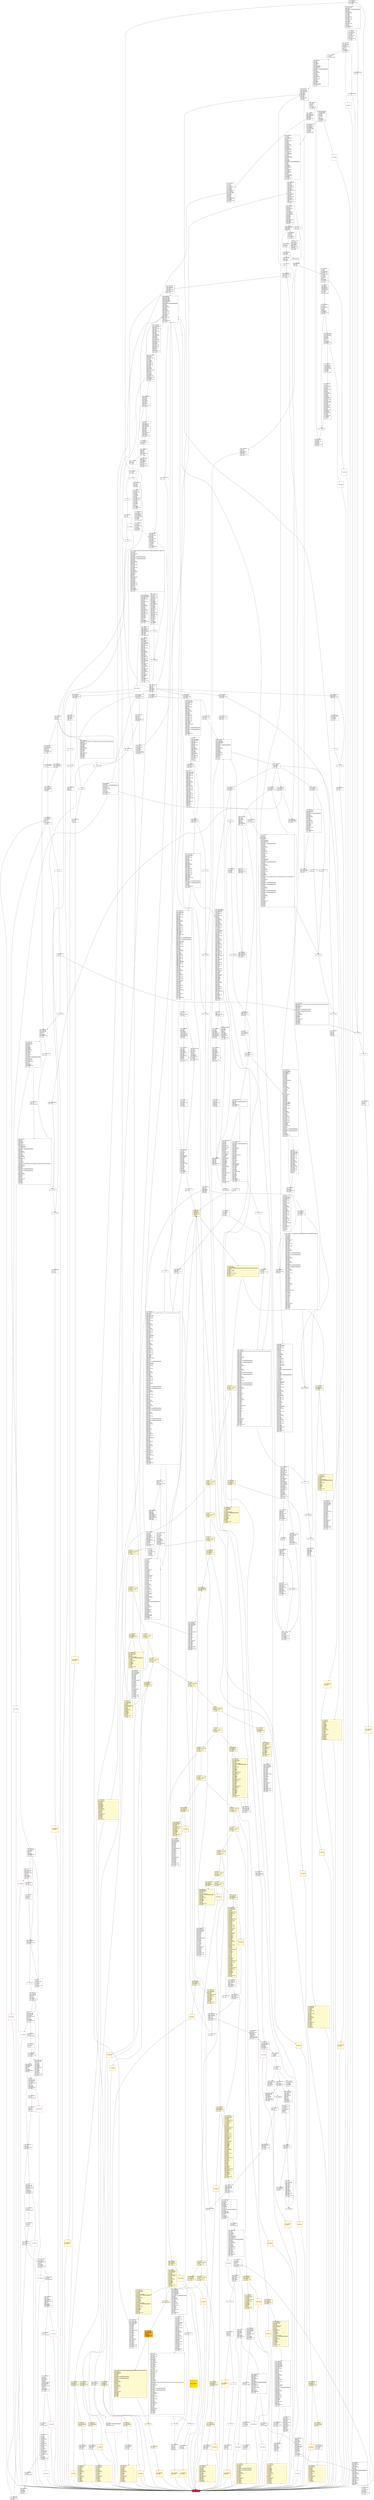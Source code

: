 digraph G {
bgcolor=transparent rankdir=UD;
node [shape=box style=filled color=black fillcolor=white fontname=arial fontcolor=black];
1674 [label="1674: JUMPDEST\l1675: ISZERO\l1676: PUSH2 0x079e\l1679: JUMPI\l" ];
407 [label="407: JUMPDEST\l408: STOP\l" fillcolor=lemonchiffon shape=Msquare color=crimson ];
261 [label="261: DUP1\l262: PUSH4 0xf00d4b5d\l267: EQ\l268: PUSH2 0x05e6\l271: JUMPI\l" fillcolor=lemonchiffon ];
3159 [label="3159: PUSH2 0x0100\l3162: DUP1\l3163: DUP4\l3164: SLOAD\l3165: DIV\l3166: MUL\l3167: DUP4\l3168: MSTORE\l3169: SWAP2\l3170: PUSH1 0x20\l3172: ADD\l3173: SWAP2\l3174: PUSH2 0x0c95\l3177: JUMP\l" ];
7089 [label="7089: JUMPDEST\l7090: PUSH1 0x00\l7092: PUSH1 0x00\l7094: PUSH2 0x0107\l7097: DUP1\l7098: SLOAD\l7099: SWAP1\l7100: POP\l7101: SWAP2\l7102: POP\l7103: PUSH1 0x00\l7105: SWAP1\l7106: POP\l" ];
3874 [label="3874: PUSH2 0x0000\l3877: JUMP\l" ];
6070 [label="6070: JUMPDEST\l6071: PUSH1 0x00\l6073: PUSH1 0x01\l6075: SLOAD\l6076: GT\l6077: ISZERO\l6078: PUSH2 0x17c6\l6081: JUMPI\l" ];
7625 [label="7625: JUMPDEST\l7626: POP\l7627: SLOAD\l7628: EQ\l" ];
6748 [label="6748: JUMPDEST\l6749: POP\l6750: DUP2\l6751: PUSH1 0x00\l6753: NOT\l6754: AND\l6755: SWAP1\l6756: SSTORE\l6757: POP\l" ];
681 [label="681: JUMPDEST\l682: PUSH2 0x02d5\l685: PUSH1 0x04\l687: DUP1\l688: DUP1\l689: CALLDATALOAD\l690: PUSH20 0xffffffffffffffffffffffffffffffffffffffff\l711: AND\l712: SWAP1\l713: PUSH1 0x20\l715: ADD\l716: SWAP1\l717: SWAP2\l718: SWAP1\l719: POP\l720: POP\l721: PUSH2 0x0828\l724: JUMP\l" fillcolor=lemonchiffon ];
8210 [label="8210: JUMPDEST\l8211: DUP1\l8212: DUP3\l8213: GT\l8214: ISZERO\l8215: PUSH2 0x202a\l8218: JUMPI\l" ];
4017 [label="4017: JUMPDEST\l4018: ISZERO\l4019: PUSH2 0x1160\l4022: JUMPI\l" ];
7919 [label="7919: JUMPDEST\l" ];
799 [label="799: JUMPDEST\l800: PUSH1 0x40\l802: MLOAD\l803: DUP1\l804: DUP3\l805: ISZERO\l806: ISZERO\l807: ISZERO\l808: ISZERO\l809: DUP2\l810: MSTORE\l811: PUSH1 0x20\l813: ADD\l814: SWAP2\l815: POP\l816: POP\l817: PUSH1 0x40\l819: MLOAD\l820: DUP1\l821: SWAP2\l822: SUB\l823: SWAP1\l824: RETURN\l" fillcolor=lemonchiffon shape=Msquare color=crimson ];
1680 [label="1680: PUSH2 0x0105\l1683: PUSH1 0x00\l1685: DUP5\l1686: PUSH20 0xffffffffffffffffffffffffffffffffffffffff\l1707: AND\l1708: DUP2\l1709: MSTORE\l1710: PUSH1 0x20\l1712: ADD\l1713: SWAP1\l1714: DUP2\l1715: MSTORE\l1716: PUSH1 0x20\l1718: ADD\l1719: PUSH1 0x00\l1721: SHA3\l1722: SLOAD\l1723: SWAP2\l1724: POP\l1725: PUSH1 0x00\l1727: DUP3\l1728: EQ\l1729: ISZERO\l1730: PUSH2 0x06ca\l1733: JUMPI\l" ];
2925 [label="2925: JUMPDEST\l2926: DUP2\l2927: SLOAD\l2928: DUP2\l2929: MSTORE\l2930: SWAP1\l2931: PUSH1 0x01\l2933: ADD\l2934: SWAP1\l2935: PUSH1 0x20\l2937: ADD\l2938: DUP1\l2939: DUP4\l2940: GT\l2941: PUSH2 0x0b6d\l2944: JUMPI\l" ];
1166 [label="1166: INVALID\l" fillcolor=lemonchiffon shape=Msquare color=crimson ];
7309 [label="7309: INVALID\l" shape=Msquare color=crimson ];
5104 [label="5104: JUMPDEST\l5105: PUSH1 0x00\l5107: PUSH1 0x00\l5109: PUSH1 0x00\l5111: PUSH2 0x0105\l5114: PUSH1 0x00\l5116: CALLER\l5117: PUSH20 0xffffffffffffffffffffffffffffffffffffffff\l5138: AND\l5139: DUP2\l5140: MSTORE\l5141: PUSH1 0x20\l5143: ADD\l5144: SWAP1\l5145: DUP2\l5146: MSTORE\l5147: PUSH1 0x20\l5149: ADD\l5150: PUSH1 0x00\l5152: SHA3\l5153: SLOAD\l5154: SWAP3\l5155: POP\l5156: PUSH1 0x00\l5158: DUP4\l5159: EQ\l5160: ISZERO\l5161: PUSH2 0x1431\l5164: JUMPI\l" ];
6282 [label="6282: INVALID\l" shape=Msquare color=crimson ];
6112 [label="6112: JUMPDEST\l6113: PUSH1 0x00\l6115: PUSH1 0x00\l6117: CALLDATASIZE\l6118: PUSH1 0x40\l6120: MLOAD\l6121: DUP1\l6122: DUP4\l6123: DUP4\l6124: DUP1\l6125: DUP3\l6126: DUP5\l6127: CALLDATACOPY\l6128: DUP3\l6129: ADD\l6130: SWAP2\l6131: POP\l6132: POP\l6133: SWAP3\l6134: POP\l6135: POP\l6136: POP\l6137: PUSH1 0x40\l6139: MLOAD\l6140: DUP1\l6141: SWAP2\l6142: SUB\l6143: SWAP1\l6144: SHA3\l6145: PUSH2 0x1809\l6148: DUP2\l6149: PUSH2 0x1999\l6152: JUMP\l" ];
7920 [label="7920: JUMPDEST\l" ];
7596 [label="7596: JUMPDEST\l7597: DUP1\l7598: ISZERO\l7599: PUSH2 0x1dcd\l7602: JUMPI\l" ];
2141 [label="2141: JUMPDEST\l2142: ISZERO\l2143: PUSH2 0x0867\l2146: JUMPI\l" ];
5887 [label="5887: JUMPDEST\l5888: ADD\l5889: PUSH1 0x00\l" ];
195 [label="195: DUP1\l196: PUSH4 0xba51a6df\l201: EQ\l202: PUSH2 0x040c\l205: JUMPI\l" fillcolor=lemonchiffon ];
250 [label="250: DUP1\l251: PUSH4 0xe46dcfeb\l256: EQ\l257: PUSH2 0x057d\l260: JUMPI\l" fillcolor=lemonchiffon ];
2892 [label="2892: PUSH2 0x0100\l2895: DUP1\l2896: DUP4\l2897: SLOAD\l2898: DIV\l2899: MUL\l2900: DUP4\l2901: MSTORE\l2902: SWAP2\l2903: PUSH1 0x20\l2905: ADD\l2906: SWAP2\l2907: PUSH2 0x0b8a\l2910: JUMP\l" ];
2911 [label="2911: JUMPDEST\l2912: DUP3\l2913: ADD\l2914: SWAP2\l2915: SWAP1\l2916: PUSH1 0x00\l2918: MSTORE\l2919: PUSH1 0x20\l2921: PUSH1 0x00\l2923: SHA3\l2924: SWAP1\l" ];
5677 [label="5677: JUMPDEST\l5678: SWAP2\l5679: SWAP1\l5680: POP\l5681: JUMP\l" ];
7416 [label="7416: JUMPDEST\l7417: PUSH1 0x01\l7419: SLOAD\l7420: DUP2\l7421: LT\l7422: ISZERO\l7423: PUSH2 0x1e54\l7426: JUMPI\l" ];
2127 [label="2127: JUMPDEST\l2128: ISZERO\l2129: PUSH2 0x096f\l2132: JUMPI\l" ];
1776 [label="1776: JUMPDEST\l1777: ADD\l1778: PUSH1 0x00\l" ];
1262 [label="1262: INVALID\l" fillcolor=lemonchiffon shape=Msquare color=crimson ];
8278 [label="8278: EXIT BLOCK\l" fillcolor=crimson ];
7310 [label="7310: JUMPDEST\l7311: SWAP1\l7312: PUSH1 0x00\l7314: MSTORE\l7315: PUSH1 0x20\l7317: PUSH1 0x00\l7319: SHA3\l7320: SWAP1\l7321: ADD\l7322: PUSH1 0x00\l" ];
461 [label="461: JUMPDEST\l462: STOP\l" fillcolor=lemonchiffon shape=Msquare color=crimson ];
8090 [label="8090: DUP3\l8091: CALLDATALOAD\l8092: DUP3\l8093: SSTORE\l8094: SWAP2\l8095: PUSH1 0x20\l8097: ADD\l8098: SWAP2\l8099: SWAP1\l8100: PUSH1 0x01\l8102: ADD\l8103: SWAP1\l8104: PUSH2 0x1f91\l8107: JUMP\l" ];
7771 [label="7771: JUMPDEST\l7772: SWAP3\l7773: SWAP2\l7774: POP\l7775: POP\l7776: JUMP\l" ];
3878 [label="3878: JUMPDEST\l3879: DUP1\l3880: PUSH1 0x02\l3882: DUP2\l3883: SWAP1\l3884: SSTORE\l3885: POP\l3886: PUSH2 0x0f35\l3889: PUSH2 0x1e61\l3892: JUMP\l" ];
1754 [label="1754: PUSH2 0x079d\l1757: JUMP\l" ];
1508 [label="1508: JUMPDEST\l1509: STOP\l" fillcolor=lemonchiffon shape=Msquare color=crimson ];
2255 [label="2255: INVALID\l" shape=Msquare color=crimson ];
1734 [label="1734: PUSH2 0x079d\l1737: JUMP\l" ];
7461 [label="7461: JUMPDEST\l7462: POP\l7463: SLOAD\l7464: EQ\l7465: ISZERO\l" ];
2082 [label="2082: JUMPDEST\l2083: PUSH1 0x03\l2085: SLOAD\l2086: DUP2\l2087: JUMP\l" ];
7262 [label="7262: JUMPDEST\l7263: SWAP1\l7264: PUSH1 0x00\l7266: MSTORE\l7267: PUSH1 0x20\l7269: PUSH1 0x00\l7271: SHA3\l7272: SWAP1\l7273: ADD\l7274: PUSH1 0x00\l" ];
765 [label="765: JUMPDEST\l766: CALLVALUE\l767: ISZERO\l768: PUSH2 0x0305\l771: JUMPI\l" fillcolor=lemonchiffon ];
1510 [label="1510: JUMPDEST\l1511: CALLVALUE\l1512: ISZERO\l1513: PUSH2 0x05ee\l1516: JUMPI\l" fillcolor=lemonchiffon ];
7532 [label="7532: PUSH1 0x01\l7534: PUSH1 0x00\l7536: DUP2\l7537: SLOAD\l7538: DUP1\l7539: SWAP3\l7540: SWAP2\l7541: SWAP1\l7542: PUSH1 0x01\l7544: SWAP1\l7545: SUB\l7546: SWAP2\l7547: SWAP1\l7548: POP\l7549: SSTORE\l7550: POP\l7551: PUSH2 0x1d3d\l7554: JUMP\l" ];
1075 [label="1075: INVALID\l" fillcolor=lemonchiffon shape=Msquare color=crimson ];
7039 [label="7039: JUMPDEST\l7040: DUP2\l7041: PUSH1 0x00\l7043: ADD\l7044: PUSH1 0x00\l7046: DUP2\l7047: SLOAD\l7048: DUP1\l7049: SWAP3\l7050: SWAP2\l7051: SWAP1\l7052: PUSH1 0x01\l7054: SWAP1\l7055: SUB\l7056: SWAP2\l7057: SWAP1\l7058: POP\l7059: SSTORE\l7060: POP\l7061: DUP1\l7062: DUP3\l7063: PUSH1 0x01\l7065: ADD\l7066: PUSH1 0x00\l7068: DUP3\l7069: DUP3\l7070: SLOAD\l7071: OR\l7072: SWAP3\l7073: POP\l7074: POP\l7075: DUP2\l7076: SWAP1\l7077: SSTORE\l7078: POP\l" ];
287 [label="287: JUMPDEST\l288: PUSH1 0x00\l290: CALLVALUE\l291: GT\l292: ISZERO\l293: PUSH2 0x0194\l296: JUMPI\l" fillcolor=orange ];
5970 [label="5970: JUMPDEST\l5971: DUP1\l5972: PUSH1 0x01\l5974: ADD\l5975: SWAP1\l5976: POP\l5977: PUSH2 0x16b5\l5980: JUMP\l" ];
7921 [label="7921: JUMPDEST\l7922: SWAP2\l7923: SWAP1\l7924: POP\l7925: JUMP\l" ];
5668 [label="5668: JUMPDEST\l5669: ADD\l5670: PUSH1 0x00\l" ];
7764 [label="7764: JUMPDEST\l" ];
8081 [label="8081: JUMPDEST\l8082: DUP3\l8083: DUP2\l8084: GT\l8085: ISZERO\l8086: PUSH2 0x1fac\l8089: JUMPI\l" ];
3221 [label="3221: JUMPDEST\l3222: POP\l3223: POP\l3224: SWAP2\l3225: POP\l3226: POP\l3227: PUSH1 0x00\l3229: PUSH1 0x40\l3231: MLOAD\l3232: DUP1\l3233: DUP4\l3234: SUB\l3235: DUP2\l3236: DUP6\l3237: DUP8\l3238: PUSH2 0x8502\l3241: GAS\l3242: SUB\l3243: CALL\l3244: SWAP3\l3245: POP\l3246: POP\l3247: POP\l3248: ISZERO\l3249: ISZERO\l3250: PUSH2 0x0cba\l3253: JUMPI\l" ];
173 [label="173: DUP1\l174: PUSH4 0xb61d27f6\l179: EQ\l180: PUSH2 0x0379\l183: JUMPI\l" fillcolor=lemonchiffon ];
2641 [label="2641: JUMPDEST\l2642: ISZERO\l2643: PUSH2 0x0f0c\l2646: JUMPI\l" ];
7324 [label="7324: JUMPDEST\l7325: POP\l7326: SLOAD\l7327: PUSH1 0x00\l7329: NOT\l7330: AND\l7331: PUSH1 0x00\l7333: NOT\l7334: AND\l7335: DUP2\l7336: MSTORE\l7337: PUSH1 0x20\l7339: ADD\l7340: SWAP1\l7341: DUP2\l7342: MSTORE\l7343: PUSH1 0x20\l7345: ADD\l7346: PUSH1 0x00\l7348: SHA3\l7349: PUSH1 0x00\l7351: PUSH1 0x00\l7353: DUP3\l7354: ADD\l7355: PUSH1 0x00\l7357: SWAP1\l7358: SSTORE\l7359: PUSH1 0x01\l7361: DUP3\l7362: ADD\l7363: PUSH1 0x00\l7365: SWAP1\l7366: SSTORE\l7367: PUSH1 0x02\l7369: DUP3\l7370: ADD\l7371: PUSH1 0x00\l7373: SWAP1\l7374: SSTORE\l7375: POP\l7376: POP\l" ];
8271 [label="8271: JUMPDEST\l8272: POP\l8273: SWAP1\l8274: JUMP\l" ];
1008 [label="1008: JUMPDEST\l1009: PUSH2 0x040a\l1012: PUSH1 0x04\l1014: DUP1\l1015: DUP1\l1016: CALLDATALOAD\l1017: PUSH1 0x00\l1019: NOT\l1020: AND\l1021: SWAP1\l1022: PUSH1 0x20\l1024: ADD\l1025: SWAP1\l1026: SWAP2\l1027: SWAP1\l1028: POP\l1029: POP\l1030: PUSH2 0x13f0\l1033: JUMP\l" fillcolor=lemonchiffon ];
4120 [label="4120: JUMPDEST\l4121: DUP6\l4122: PUSH20 0xffffffffffffffffffffffffffffffffffffffff\l4143: AND\l4144: DUP6\l4145: DUP6\l4146: DUP6\l4147: PUSH1 0x40\l4149: MLOAD\l4150: DUP1\l4151: DUP4\l4152: DUP4\l4153: DUP1\l4154: DUP3\l4155: DUP5\l4156: CALLDATACOPY\l4157: DUP3\l4158: ADD\l4159: SWAP2\l4160: POP\l4161: POP\l4162: SWAP3\l4163: POP\l4164: POP\l4165: POP\l4166: PUSH1 0x00\l4168: PUSH1 0x40\l4170: MLOAD\l4171: DUP1\l4172: DUP4\l4173: SUB\l4174: DUP2\l4175: DUP6\l4176: DUP8\l4177: PUSH2 0x8502\l4180: GAS\l4181: SUB\l4182: CALL\l4183: SWAP3\l4184: POP\l4185: POP\l4186: POP\l4187: ISZERO\l4188: ISZERO\l4189: PUSH2 0x1065\l4192: JUMPI\l" ];
7705 [label="7705: JUMPDEST\l7706: ADD\l7707: PUSH1 0x00\l" ];
151 [label="151: DUP1\l152: PUSH4 0x9da5e0eb\l157: EQ\l158: PUSH2 0x0339\l161: JUMPI\l" fillcolor=lemonchiffon ];
7522 [label="7522: JUMPDEST\l7523: POP\l7524: SLOAD\l7525: EQ\l" ];
1043 [label="1043: INVALID\l" fillcolor=lemonchiffon shape=Msquare color=crimson ];
3720 [label="3720: DUP3\l3721: SWAP1\l3722: SUB\l3723: PUSH1 0x1f\l3725: AND\l3726: DUP3\l3727: ADD\l3728: SWAP2\l" ];
1518 [label="1518: JUMPDEST\l1519: PUSH2 0x0639\l1522: PUSH1 0x04\l1524: DUP1\l1525: DUP1\l1526: CALLDATALOAD\l1527: PUSH20 0xffffffffffffffffffffffffffffffffffffffff\l1548: AND\l1549: SWAP1\l1550: PUSH1 0x20\l1552: ADD\l1553: SWAP1\l1554: SWAP2\l1555: SWAP1\l1556: DUP1\l1557: CALLDATALOAD\l1558: PUSH20 0xffffffffffffffffffffffffffffffffffffffff\l1579: AND\l1580: SWAP1\l1581: PUSH1 0x20\l1583: ADD\l1584: SWAP1\l1585: SWAP2\l1586: SWAP1\l1587: POP\l1588: POP\l1589: PUSH2 0x17e0\l1592: JUMP\l" fillcolor=lemonchiffon ];
1076 [label="1076: JUMPDEST\l1077: PUSH2 0x046d\l1080: PUSH1 0x04\l1082: DUP1\l1083: DUP1\l1084: CALLDATALOAD\l1085: PUSH1 0x00\l1087: NOT\l1088: AND\l1089: SWAP1\l1090: PUSH1 0x20\l1092: ADD\l1093: SWAP1\l1094: SWAP2\l1095: SWAP1\l1096: DUP1\l1097: CALLDATALOAD\l1098: PUSH20 0xffffffffffffffffffffffffffffffffffffffff\l1119: AND\l1120: SWAP1\l1121: PUSH1 0x20\l1123: ADD\l1124: SWAP1\l1125: SWAP2\l1126: SWAP1\l1127: POP\l1128: POP\l1129: PUSH2 0x158d\l1132: JUMP\l" fillcolor=lemonchiffon ];
6664 [label="6664: PUSH1 0x00\l6666: SLOAD\l6667: DUP3\l6668: PUSH1 0x00\l6670: ADD\l6671: DUP2\l6672: SWAP1\l6673: SSTORE\l6674: POP\l6675: PUSH1 0x00\l6677: DUP3\l6678: PUSH1 0x01\l6680: ADD\l6681: DUP2\l6682: SWAP1\l6683: SSTORE\l6684: POP\l6685: PUSH2 0x0107\l6688: DUP1\l6689: SLOAD\l6690: DUP1\l6691: SWAP2\l6692: SWAP1\l6693: PUSH1 0x01\l6695: ADD\l6696: PUSH2 0x1a31\l6699: SWAP2\l6700: SWAP1\l6701: PUSH2 0x1fbe\l6704: JUMP\l" ];
6541 [label="6541: JUMPDEST\l6542: POP\l6543: POP\l6544: POP\l6545: POP\l6546: JUMP\l" ];
2420 [label="2420: JUMPDEST\l2421: PUSH1 0x00\l2423: SLOAD\l2424: DUP2\l2425: JUMP\l" ];
1956 [label="1956: JUMPDEST\l1957: PUSH1 0x00\l1959: PUSH1 0x00\l1961: PUSH2 0x0105\l1964: PUSH1 0x00\l1966: DUP5\l1967: PUSH20 0xffffffffffffffffffffffffffffffffffffffff\l1988: AND\l1989: DUP2\l1990: MSTORE\l1991: PUSH1 0x20\l1993: ADD\l1994: SWAP1\l1995: DUP2\l1996: MSTORE\l1997: PUSH1 0x20\l1999: ADD\l2000: PUSH1 0x00\l2002: SHA3\l2003: SLOAD\l2004: GT\l2005: SWAP1\l2006: POP\l" ];
1780 [label="1780: JUMPDEST\l1781: POP\l1782: DUP2\l1783: SWAP1\l1784: SSTORE\l1785: POP\l1786: PUSH1 0x00\l1788: PUSH2 0x0105\l1791: PUSH1 0x00\l1793: DUP6\l1794: PUSH20 0xffffffffffffffffffffffffffffffffffffffff\l1815: AND\l1816: DUP2\l1817: MSTORE\l1818: PUSH1 0x20\l1820: ADD\l1821: SWAP1\l1822: DUP2\l1823: MSTORE\l1824: PUSH1 0x20\l1826: ADD\l1827: PUSH1 0x00\l1829: SHA3\l1830: DUP2\l1831: SWAP1\l1832: SSTORE\l1833: POP\l1834: PUSH2 0x0731\l1837: PUSH2 0x1bb1\l1840: JUMP\l" ];
625 [label="625: JUMPDEST\l626: PUSH2 0x0279\l629: PUSH2 0x07e8\l632: JUMP\l" fillcolor=lemonchiffon ];
2440 [label="2440: JUMPDEST\l2441: ISZERO\l2442: PUSH2 0x0f0e\l2445: JUMPI\l" ];
5751 [label="5751: JUMPDEST\l5752: ADD\l5753: PUSH1 0x00\l" ];
74 [label="74: DUP1\l75: PUSH4 0x4123cb6b\l80: EQ\l81: PUSH2 0x021d\l84: JUMPI\l" fillcolor=lemonchiffon ];
297 [label="297: PUSH32 0xe1fffcc4923d04b559f4d29a8bfc6cda04eb5b0d3c460751c2402c5c5cc9109c\l330: CALLER\l331: CALLVALUE\l332: PUSH1 0x40\l334: MLOAD\l335: DUP1\l336: DUP4\l337: PUSH20 0xffffffffffffffffffffffffffffffffffffffff\l358: AND\l359: PUSH20 0xffffffffffffffffffffffffffffffffffffffff\l380: AND\l381: DUP2\l382: MSTORE\l383: PUSH1 0x20\l385: ADD\l386: DUP3\l387: DUP2\l388: MSTORE\l389: PUSH1 0x20\l391: ADD\l392: SWAP3\l393: POP\l394: POP\l395: POP\l396: PUSH1 0x40\l398: MLOAD\l399: DUP1\l400: SWAP2\l401: SUB\l402: SWAP1\l403: LOG1\l" fillcolor=lemonchiffon ];
1349 [label="1349: JUMPDEST\l1350: STOP\l" fillcolor=lemonchiffon shape=Msquare color=crimson ];
7811 [label="7811: JUMPDEST\l7812: ISZERO\l7813: PUSH2 0x1ef0\l7816: JUMPI\l" ];
2578 [label="2578: JUMPDEST\l2579: DUP1\l2580: PUSH2 0x0a51\l2583: JUMPI\l" ];
7261 [label="7261: INVALID\l" shape=Msquare color=crimson ];
3192 [label="3192: JUMPDEST\l3193: DUP2\l3194: SLOAD\l3195: DUP2\l3196: MSTORE\l3197: SWAP1\l3198: PUSH1 0x01\l3200: ADD\l3201: SWAP1\l3202: PUSH1 0x20\l3204: ADD\l3205: DUP1\l3206: DUP4\l3207: GT\l3208: PUSH2 0x0c78\l3211: JUMPI\l" ];
727 [label="727: JUMPDEST\l728: CALLVALUE\l729: ISZERO\l730: PUSH2 0x02df\l733: JUMPI\l" fillcolor=lemonchiffon ];
6082 [label="6082: PUSH2 0x0000\l6085: JUMP\l" ];
635 [label="635: JUMPDEST\l636: CALLVALUE\l637: ISZERO\l638: PUSH2 0x0283\l641: JUMPI\l" fillcolor=lemonchiffon ];
1403 [label="1403: JUMPDEST\l1404: STOP\l" fillcolor=lemonchiffon shape=Msquare color=crimson ];
4882 [label="4882: PUSH32 0x1733cbb53659d713b79580f79f3f9ff215f78a7c7aa45890f3b89fc5cddfbf32\l4915: DUP3\l4916: CALLER\l4917: DUP8\l4918: DUP10\l4919: DUP9\l4920: DUP9\l4921: PUSH1 0x40\l4923: MLOAD\l4924: DUP1\l4925: DUP8\l4926: PUSH1 0x00\l4928: NOT\l4929: AND\l4930: PUSH1 0x00\l4932: NOT\l4933: AND\l4934: DUP2\l4935: MSTORE\l4936: PUSH1 0x20\l4938: ADD\l4939: DUP7\l4940: PUSH20 0xffffffffffffffffffffffffffffffffffffffff\l4961: AND\l4962: PUSH20 0xffffffffffffffffffffffffffffffffffffffff\l4983: AND\l4984: DUP2\l4985: MSTORE\l4986: PUSH1 0x20\l4988: ADD\l4989: DUP6\l4990: DUP2\l4991: MSTORE\l4992: PUSH1 0x20\l4994: ADD\l4995: DUP5\l4996: PUSH20 0xffffffffffffffffffffffffffffffffffffffff\l5017: AND\l5018: PUSH20 0xffffffffffffffffffffffffffffffffffffffff\l5039: AND\l5040: DUP2\l5041: MSTORE\l5042: PUSH1 0x20\l5044: ADD\l5045: DUP1\l5046: PUSH1 0x20\l5048: ADD\l5049: DUP3\l5050: DUP2\l5051: SUB\l5052: DUP3\l5053: MSTORE\l5054: DUP5\l5055: DUP5\l5056: DUP3\l5057: DUP2\l5058: DUP2\l5059: MSTORE\l5060: PUSH1 0x20\l5062: ADD\l5063: SWAP3\l5064: POP\l5065: DUP1\l5066: DUP3\l5067: DUP5\l5068: CALLDATACOPY\l5069: DUP3\l5070: ADD\l5071: SWAP2\l5072: POP\l5073: POP\l5074: SWAP8\l5075: POP\l5076: POP\l5077: POP\l5078: POP\l5079: POP\l5080: POP\l5081: POP\l5082: POP\l5083: PUSH1 0x40\l5085: MLOAD\l5086: DUP1\l5087: SWAP2\l5088: SUB\l5089: SWAP1\l5090: LOG1\l" ];
1359 [label="1359: JUMPDEST\l1360: PUSH2 0x057b\l1363: PUSH1 0x04\l1365: DUP1\l1366: DUP1\l1367: CALLDATALOAD\l1368: PUSH20 0xffffffffffffffffffffffffffffffffffffffff\l1389: AND\l1390: SWAP1\l1391: PUSH1 0x20\l1393: ADD\l1394: SWAP1\l1395: SWAP2\l1396: SWAP1\l1397: POP\l1398: POP\l1399: PUSH2 0x176b\l1402: JUMP\l" fillcolor=lemonchiffon ];
7749 [label="7749: JUMPDEST\l7750: ADD\l7751: PUSH1 0x00\l" ];
4627 [label="4627: POP\l4628: PUSH1 0x00\l4630: PUSH2 0x0108\l4633: PUSH1 0x00\l4635: DUP5\l4636: PUSH1 0x00\l4638: NOT\l4639: AND\l4640: PUSH1 0x00\l4642: NOT\l4643: AND\l4644: DUP2\l4645: MSTORE\l4646: PUSH1 0x20\l4648: ADD\l4649: SWAP1\l4650: DUP2\l4651: MSTORE\l4652: PUSH1 0x20\l4654: ADD\l4655: PUSH1 0x00\l4657: SHA3\l4658: PUSH1 0x02\l4660: ADD\l4661: DUP1\l4662: SLOAD\l4663: PUSH1 0x01\l4665: DUP2\l4666: PUSH1 0x01\l4668: AND\l4669: ISZERO\l4670: PUSH2 0x0100\l4673: MUL\l4674: SUB\l4675: AND\l4676: PUSH1 0x02\l4678: SWAP1\l4679: DIV\l4680: SWAP1\l4681: POP\l4682: EQ\l" ];
8234 [label="8234: JUMPDEST\l8235: POP\l8236: SWAP1\l8237: JUMP\l" ];
7591 [label="7591: JUMPDEST\l7592: POP\l7593: SLOAD\l7594: EQ\l7595: ISZERO\l" ];
4004 [label="4004: JUMPDEST\l4005: DUP1\l4006: PUSH2 0x0fb1\l4009: JUMPI\l" ];
6167 [label="6167: JUMPDEST\l6168: ISZERO\l6169: PUSH2 0x1821\l6172: JUMPI\l" ];
3700 [label="3700: JUMPDEST\l3701: DUP2\l3702: SLOAD\l3703: DUP2\l3704: MSTORE\l3705: SWAP1\l3706: PUSH1 0x01\l3708: ADD\l3709: SWAP1\l3710: PUSH1 0x20\l3712: ADD\l3713: DUP1\l3714: DUP4\l3715: GT\l3716: PUSH2 0x0e74\l3719: JUMPI\l" ];
1413 [label="1413: JUMPDEST\l1414: PUSH2 0x05e4\l1417: PUSH1 0x04\l1419: DUP1\l1420: DUP1\l1421: CALLDATALOAD\l1422: SWAP1\l1423: PUSH1 0x20\l1425: ADD\l1426: SWAP1\l1427: DUP3\l1428: ADD\l1429: DUP1\l1430: CALLDATALOAD\l1431: SWAP1\l1432: PUSH1 0x20\l1434: ADD\l1435: SWAP1\l1436: DUP1\l1437: DUP1\l1438: PUSH1 0x20\l1440: MUL\l1441: PUSH1 0x20\l1443: ADD\l1444: PUSH1 0x40\l1446: MLOAD\l1447: SWAP1\l1448: DUP2\l1449: ADD\l1450: PUSH1 0x40\l1452: MSTORE\l1453: DUP1\l1454: SWAP4\l1455: SWAP3\l1456: SWAP2\l1457: SWAP1\l1458: DUP2\l1459: DUP2\l1460: MSTORE\l1461: PUSH1 0x20\l1463: ADD\l1464: DUP4\l1465: DUP4\l1466: PUSH1 0x20\l1468: MUL\l1469: DUP1\l1470: DUP3\l1471: DUP5\l1472: CALLDATACOPY\l1473: DUP3\l1474: ADD\l1475: SWAP2\l1476: POP\l1477: POP\l1478: POP\l1479: POP\l1480: POP\l1481: POP\l1482: SWAP2\l1483: SWAP1\l1484: DUP1\l1485: CALLDATALOAD\l1486: SWAP1\l1487: PUSH1 0x20\l1489: ADD\l1490: SWAP1\l1491: SWAP2\l1492: SWAP1\l1493: DUP1\l1494: CALLDATALOAD\l1495: SWAP1\l1496: PUSH1 0x20\l1498: ADD\l1499: SWAP1\l1500: SWAP2\l1501: SWAP1\l1502: POP\l1503: POP\l1504: PUSH2 0x17b6\l1507: JUMP\l" fillcolor=lemonchiffon ];
2964 [label="2964: JUMPDEST\l2965: SWAP2\l2966: POP\l2967: PUSH2 0x0cbb\l2970: JUMP\l" ];
4689 [label="4689: DUP6\l4690: PUSH2 0x0108\l4693: PUSH1 0x00\l4695: DUP5\l4696: PUSH1 0x00\l4698: NOT\l4699: AND\l4700: PUSH1 0x00\l4702: NOT\l4703: AND\l4704: DUP2\l4705: MSTORE\l4706: PUSH1 0x20\l4708: ADD\l4709: SWAP1\l4710: DUP2\l4711: MSTORE\l4712: PUSH1 0x20\l4714: ADD\l4715: PUSH1 0x00\l4717: SHA3\l4718: PUSH1 0x00\l4720: ADD\l4721: PUSH1 0x00\l4723: PUSH2 0x0100\l4726: EXP\l4727: DUP2\l4728: SLOAD\l4729: DUP2\l4730: PUSH20 0xffffffffffffffffffffffffffffffffffffffff\l4751: MUL\l4752: NOT\l4753: AND\l4754: SWAP1\l4755: DUP4\l4756: PUSH20 0xffffffffffffffffffffffffffffffffffffffff\l4777: AND\l4778: MUL\l4779: OR\l4780: SWAP1\l4781: SSTORE\l4782: POP\l4783: DUP5\l4784: PUSH2 0x0108\l4787: PUSH1 0x00\l4789: DUP5\l4790: PUSH1 0x00\l4792: NOT\l4793: AND\l4794: PUSH1 0x00\l4796: NOT\l4797: AND\l4798: DUP2\l4799: MSTORE\l4800: PUSH1 0x20\l4802: ADD\l4803: SWAP1\l4804: DUP2\l4805: MSTORE\l4806: PUSH1 0x20\l4808: ADD\l4809: PUSH1 0x00\l4811: SHA3\l4812: PUSH1 0x01\l4814: ADD\l4815: DUP2\l4816: SWAP1\l4817: SSTORE\l4818: POP\l4819: DUP4\l4820: DUP4\l4821: PUSH2 0x0108\l4824: PUSH1 0x00\l4826: DUP6\l4827: PUSH1 0x00\l4829: NOT\l4830: AND\l4831: PUSH1 0x00\l4833: NOT\l4834: AND\l4835: DUP2\l4836: MSTORE\l4837: PUSH1 0x20\l4839: ADD\l4840: SWAP1\l4841: DUP2\l4842: MSTORE\l4843: PUSH1 0x20\l4845: ADD\l4846: PUSH1 0x00\l4848: SHA3\l4849: PUSH1 0x02\l4851: ADD\l4852: SWAP2\l4853: SWAP1\l4854: PUSH2 0x1300\l4857: SWAP3\l4858: SWAP2\l4859: SWAP1\l4860: PUSH2 0x1f3e\l4863: JUMP\l" ];
6105 [label="6105: JUMPDEST\l" ];
889 [label="889: JUMPDEST\l890: CALLVALUE\l891: ISZERO\l892: PUSH2 0x0381\l895: JUMPI\l" fillcolor=lemonchiffon ];
206 [label="206: DUP1\l207: PUSH4 0xc2cf7326\l212: EQ\l213: PUSH2 0x042c\l216: JUMPI\l" fillcolor=lemonchiffon ];
6106 [label="6106: JUMPDEST\l" ];
617 [label="617: JUMPDEST\l618: CALLVALUE\l619: ISZERO\l620: PUSH2 0x0271\l623: JUMPI\l" fillcolor=lemonchiffon ];
3855 [label="3855: JUMPDEST\l3856: POP\l3857: POP\l3858: SWAP2\l3859: SWAP1\l3860: POP\l3861: JUMP\l" ];
7586 [label="7586: INVALID\l" shape=Msquare color=crimson ];
416 [label="416: INVALID\l" fillcolor=lemonchiffon shape=Msquare color=crimson ];
4448 [label="4448: JUMPDEST\l4449: PUSH1 0x00\l4451: CALLDATASIZE\l4452: NUMBER\l4453: PUSH1 0x40\l4455: MLOAD\l4456: DUP1\l4457: DUP5\l4458: DUP5\l4459: DUP1\l4460: DUP3\l4461: DUP5\l4462: CALLDATACOPY\l4463: DUP3\l4464: ADD\l4465: SWAP2\l4466: POP\l4467: POP\l4468: DUP3\l4469: DUP2\l4470: MSTORE\l4471: PUSH1 0x20\l4473: ADD\l4474: SWAP4\l4475: POP\l4476: POP\l4477: POP\l4478: POP\l4479: PUSH1 0x40\l4481: MLOAD\l4482: DUP1\l4483: SWAP2\l4484: SUB\l4485: SWAP1\l4486: SHA3\l4487: SWAP2\l4488: POP\l4489: PUSH1 0x00\l4491: PUSH2 0x0108\l4494: PUSH1 0x00\l4496: DUP5\l4497: PUSH1 0x00\l4499: NOT\l4500: AND\l4501: PUSH1 0x00\l4503: NOT\l4504: AND\l4505: DUP2\l4506: MSTORE\l4507: PUSH1 0x20\l4509: ADD\l4510: SWAP1\l4511: DUP2\l4512: MSTORE\l4513: PUSH1 0x20\l4515: ADD\l4516: PUSH1 0x00\l4518: SHA3\l4519: PUSH1 0x00\l4521: ADD\l4522: PUSH1 0x00\l4524: SWAP1\l4525: SLOAD\l4526: SWAP1\l4527: PUSH2 0x0100\l4530: EXP\l4531: SWAP1\l4532: DIV\l4533: PUSH20 0xffffffffffffffffffffffffffffffffffffffff\l4554: AND\l4555: PUSH20 0xffffffffffffffffffffffffffffffffffffffff\l4576: AND\l4577: EQ\l4578: DUP1\l4579: ISZERO\l4580: PUSH2 0x120c\l4583: JUMPI\l" ];
6780 [label="6780: PUSH32 0xe1c52dc63b719ade82e8bea94cc41a0d5d28e4aaf536adb5e9cccc9ff8c1aeda\l6813: CALLER\l6814: DUP7\l6815: PUSH1 0x40\l6817: MLOAD\l6818: DUP1\l6819: DUP4\l6820: PUSH20 0xffffffffffffffffffffffffffffffffffffffff\l6841: AND\l6842: PUSH20 0xffffffffffffffffffffffffffffffffffffffff\l6863: AND\l6864: DUP2\l6865: MSTORE\l6866: PUSH1 0x20\l6868: ADD\l6869: DUP3\l6870: PUSH1 0x00\l6872: NOT\l6873: AND\l6874: PUSH1 0x00\l6876: NOT\l6877: AND\l6878: DUP2\l6879: MSTORE\l6880: PUSH1 0x20\l6882: ADD\l6883: SWAP3\l6884: POP\l6885: POP\l6886: POP\l6887: PUSH1 0x40\l6889: MLOAD\l6890: DUP1\l6891: SWAP2\l6892: SUB\l6893: SWAP1\l6894: LOG1\l6895: PUSH1 0x01\l6897: DUP3\l6898: PUSH1 0x00\l6900: ADD\l6901: SLOAD\l6902: GT\l6903: ISZERO\l6904: ISZERO\l6905: PUSH2 0x1b7f\l6908: JUMPI\l" ];
5093 [label="5093: JUMPDEST\l" ];
5092 [label="5092: JUMPDEST\l" ];
8164 [label="8164: JUMPDEST\l" ];
643 [label="643: JUMPDEST\l644: PUSH2 0x028b\l647: PUSH2 0x0822\l650: JUMP\l" fillcolor=lemonchiffon ];
5094 [label="5094: JUMPDEST\l" ];
2018 [label="2018: JUMPDEST\l2019: PUSH1 0x04\l2021: SLOAD\l2022: DUP2\l2023: JUMP\l" ];
3981 [label="3981: PUSH1 0x00\l3983: DUP5\l3984: DUP5\l3985: SWAP1\l3986: POP\l3987: EQ\l3988: DUP1\l3989: ISZERO\l3990: PUSH2 0x0fa4\l3993: JUMPI\l" ];
5091 [label="5091: JUMPDEST\l" ];
8201 [label="8201: JUMPDEST\l8202: POP\l8203: JUMP\l" ];
1405 [label="1405: JUMPDEST\l1406: CALLVALUE\l1407: ISZERO\l1408: PUSH2 0x0585\l1411: JUMPI\l" fillcolor=lemonchiffon ];
2541 [label="2541: POP\l2542: PUSH1 0x00\l2544: PUSH2 0x0108\l2547: PUSH1 0x00\l2549: DUP7\l2550: PUSH1 0x00\l2552: NOT\l2553: AND\l2554: PUSH1 0x00\l2556: NOT\l2557: AND\l2558: DUP2\l2559: MSTORE\l2560: PUSH1 0x20\l2562: ADD\l2563: SWAP1\l2564: DUP2\l2565: MSTORE\l2566: PUSH1 0x20\l2568: ADD\l2569: PUSH1 0x00\l2571: SHA3\l2572: PUSH1 0x01\l2574: ADD\l2575: SLOAD\l2576: EQ\l2577: ISZERO\l" ];
4864 [label="4864: JUMPDEST\l4865: POP\l" ];
63 [label="63: DUP1\l64: PUSH4 0x2f54bf6e\l69: EQ\l70: PUSH2 0x01cf\l73: JUMPI\l" fillcolor=lemonchiffon ];
5919 [label="5919: JUMPDEST\l5920: SWAP1\l5921: PUSH1 0x20\l5923: ADD\l5924: SWAP1\l5925: PUSH1 0x20\l5927: MUL\l5928: ADD\l5929: MLOAD\l5930: PUSH20 0xffffffffffffffffffffffffffffffffffffffff\l5951: AND\l5952: DUP2\l5953: MSTORE\l5954: PUSH1 0x20\l5956: ADD\l5957: SWAP1\l5958: DUP2\l5959: MSTORE\l5960: PUSH1 0x20\l5962: ADD\l5963: PUSH1 0x00\l5965: SHA3\l5966: DUP2\l5967: SWAP1\l5968: SSTORE\l5969: POP\l" ];
471 [label="471: JUMPDEST\l472: PUSH2 0x0203\l475: PUSH1 0x04\l477: DUP1\l478: DUP1\l479: CALLDATALOAD\l480: PUSH20 0xffffffffffffffffffffffffffffffffffffffff\l501: AND\l502: SWAP1\l503: PUSH1 0x20\l505: ADD\l506: SWAP1\l507: SWAP2\l508: SWAP1\l509: POP\l510: POP\l511: PUSH2 0x07a4\l514: JUMP\l" fillcolor=lemonchiffon ];
2079 [label="2079: JUMPDEST\l2080: POP\l2081: JUMP\l" ];
1412 [label="1412: INVALID\l" fillcolor=lemonchiffon shape=Msquare color=crimson ];
3958 [label="3958: JUMPDEST\l3959: POP\l3960: POP\l3961: JUMP\l" ];
6034 [label="6034: JUMPDEST\l6035: ISZERO\l6036: PUSH2 0x17b1\l6039: JUMPI\l" ];
515 [label="515: JUMPDEST\l516: PUSH1 0x40\l518: MLOAD\l519: DUP1\l520: DUP3\l521: ISZERO\l522: ISZERO\l523: ISZERO\l524: ISZERO\l525: DUP2\l526: MSTORE\l527: PUSH1 0x20\l529: ADD\l530: SWAP2\l531: POP\l532: POP\l533: PUSH1 0x40\l535: MLOAD\l536: DUP1\l537: SWAP2\l538: SUB\l539: SWAP1\l540: RETURN\l" fillcolor=lemonchiffon shape=Msquare color=crimson ];
6086 [label="6086: JUMPDEST\l6087: PUSH2 0x17cf\l6090: DUP2\l6091: PUSH2 0x0f16\l6094: JUMP\l" ];
7673 [label="7673: INVALID\l" shape=Msquare color=crimson ];
4620 [label="4620: JUMPDEST\l4621: DUP1\l4622: ISZERO\l4623: PUSH2 0x124b\l4626: JUMPI\l" ];
8140 [label="8140: DUP2\l8141: DUP4\l8142: PUSH1 0x00\l8144: MSTORE\l8145: PUSH1 0x20\l8147: PUSH1 0x00\l8149: SHA3\l8150: SWAP2\l8151: DUP3\l8152: ADD\l8153: SWAP2\l8154: ADD\l8155: PUSH2 0x1fe4\l8158: SWAP2\l8159: SWAP1\l8160: PUSH2 0x2031\l8163: JUMP\l" ];
833 [label="833: JUMPDEST\l834: PUSH2 0x0357\l837: PUSH1 0x04\l839: DUP1\l840: DUP1\l841: CALLDATALOAD\l842: SWAP1\l843: PUSH1 0x20\l845: ADD\l846: SWAP1\l847: SWAP2\l848: SWAP1\l849: POP\l850: POP\l851: PUSH2 0x0f16\l854: JUMP\l" fillcolor=lemonchiffon ];
1949 [label="1949: JUMPDEST\l" ];
1517 [label="1517: INVALID\l" fillcolor=lemonchiffon shape=Msquare color=crimson ];
1950 [label="1950: JUMPDEST\l" ];
7150 [label="7150: JUMPDEST\l7151: POP\l7152: SLOAD\l7153: PUSH1 0x00\l7155: NOT\l7156: AND\l7157: PUSH1 0x00\l7159: NOT\l7160: AND\l7161: DUP2\l7162: MSTORE\l7163: PUSH1 0x20\l7165: ADD\l7166: SWAP1\l7167: DUP2\l7168: MSTORE\l7169: PUSH1 0x20\l7171: ADD\l7172: PUSH1 0x00\l7174: SHA3\l7175: PUSH1 0x00\l7177: PUSH1 0x00\l7179: DUP3\l7180: ADD\l7181: PUSH1 0x00\l7183: PUSH2 0x0100\l7186: EXP\l7187: DUP2\l7188: SLOAD\l7189: SWAP1\l7190: PUSH20 0xffffffffffffffffffffffffffffffffffffffff\l7211: MUL\l7212: NOT\l7213: AND\l7214: SWAP1\l7215: SSTORE\l7216: PUSH1 0x01\l7218: DUP3\l7219: ADD\l7220: PUSH1 0x00\l7222: SWAP1\l7223: SSTORE\l7224: PUSH1 0x02\l7226: DUP3\l7227: ADD\l7228: PUSH1 0x00\l7230: PUSH2 0x1c47\l7233: SWAP2\l7234: SWAP1\l7235: PUSH2 0x1ef6\l7238: JUMP\l" ];
4584 [label="4584: POP\l4585: PUSH1 0x00\l4587: PUSH2 0x0108\l4590: PUSH1 0x00\l4592: DUP5\l4593: PUSH1 0x00\l4595: NOT\l4596: AND\l4597: PUSH1 0x00\l4599: NOT\l4600: AND\l4601: DUP2\l4602: MSTORE\l4603: PUSH1 0x20\l4605: ADD\l4606: SWAP1\l4607: DUP2\l4608: MSTORE\l4609: PUSH1 0x20\l4611: ADD\l4612: PUSH1 0x00\l4614: SHA3\l4615: PUSH1 0x01\l4617: ADD\l4618: SLOAD\l4619: EQ\l" ];
2971 [label="2971: JUMPDEST\l2972: PUSH2 0x0108\l2975: PUSH1 0x00\l2977: DUP6\l2978: PUSH1 0x00\l2980: NOT\l2981: AND\l2982: PUSH1 0x00\l2984: NOT\l2985: AND\l2986: DUP2\l2987: MSTORE\l2988: PUSH1 0x20\l2990: ADD\l2991: SWAP1\l2992: DUP2\l2993: MSTORE\l2994: PUSH1 0x20\l2996: ADD\l2997: PUSH1 0x00\l2999: SHA3\l3000: PUSH1 0x00\l3002: ADD\l3003: PUSH1 0x00\l3005: SWAP1\l3006: SLOAD\l3007: SWAP1\l3008: PUSH2 0x0100\l3011: EXP\l3012: SWAP1\l3013: DIV\l3014: PUSH20 0xffffffffffffffffffffffffffffffffffffffff\l3035: AND\l3036: PUSH20 0xffffffffffffffffffffffffffffffffffffffff\l3057: AND\l3058: PUSH2 0x0108\l3061: PUSH1 0x00\l3063: DUP7\l3064: PUSH1 0x00\l3066: NOT\l3067: AND\l3068: PUSH1 0x00\l3070: NOT\l3071: AND\l3072: DUP2\l3073: MSTORE\l3074: PUSH1 0x20\l3076: ADD\l3077: SWAP1\l3078: DUP2\l3079: MSTORE\l3080: PUSH1 0x20\l3082: ADD\l3083: PUSH1 0x00\l3085: SHA3\l3086: PUSH1 0x01\l3088: ADD\l3089: SLOAD\l3090: PUSH2 0x0108\l3093: PUSH1 0x00\l3095: DUP8\l3096: PUSH1 0x00\l3098: NOT\l3099: AND\l3100: PUSH1 0x00\l3102: NOT\l3103: AND\l3104: DUP2\l3105: MSTORE\l3106: PUSH1 0x20\l3108: ADD\l3109: SWAP1\l3110: DUP2\l3111: MSTORE\l3112: PUSH1 0x20\l3114: ADD\l3115: PUSH1 0x00\l3117: SHA3\l3118: PUSH1 0x02\l3120: ADD\l3121: PUSH1 0x40\l3123: MLOAD\l3124: DUP1\l3125: DUP3\l3126: DUP1\l3127: SLOAD\l3128: PUSH1 0x01\l3130: DUP2\l3131: PUSH1 0x01\l3133: AND\l3134: ISZERO\l3135: PUSH2 0x0100\l3138: MUL\l3139: SUB\l3140: AND\l3141: PUSH1 0x02\l3143: SWAP1\l3144: DIV\l3145: DUP1\l3146: ISZERO\l3147: PUSH2 0x0c95\l3150: JUMPI\l" ];
8109 [label="8109: JUMPDEST\l8110: POP\l8111: SWAP1\l8112: POP\l8113: PUSH2 0x1fba\l8116: SWAP2\l8117: SWAP1\l8118: PUSH2 0x200c\l8121: JUMP\l" ];
7651 [label="7651: INVALID\l" shape=Msquare color=crimson ];
1167 [label="1167: JUMPDEST\l1168: PUSH2 0x04a5\l1171: PUSH1 0x04\l1173: DUP1\l1174: DUP1\l1175: CALLDATALOAD\l1176: SWAP1\l1177: PUSH1 0x20\l1179: ADD\l1180: SWAP1\l1181: SWAP2\l1182: SWAP1\l1183: POP\l1184: POP\l1185: PUSH2 0x160f\l1188: JUMP\l" fillcolor=lemonchiffon ];
7873 [label="7873: POP\l7874: PUSH1 0x02\l7876: SLOAD\l7877: DUP3\l7878: PUSH1 0x03\l7880: SLOAD\l7881: ADD\l7882: GT\l7883: ISZERO\l" ];
8108 [label="8108: JUMPDEST\l" ];
7080 [label="7080: JUMPDEST\l" ];
5696 [label="5696: PUSH2 0x0000\l5699: JUMP\l" ];
470 [label="470: INVALID\l" fillcolor=lemonchiffon shape=Msquare color=crimson ];
7079 [label="7079: JUMPDEST\l" ];
4003 [label="4003: JUMPDEST\l" ];
184 [label="184: DUP1\l185: PUSH4 0xb75c7dc6\l190: EQ\l191: PUSH2 0x03e8\l194: JUMPI\l" fillcolor=lemonchiffon ];
1159 [label="1159: JUMPDEST\l1160: CALLVALUE\l1161: ISZERO\l1162: PUSH2 0x048f\l1165: JUMPI\l" fillcolor=lemonchiffon ];
5436 [label="5436: PUSH2 0x1587\l5439: JUMP\l" ];
7678 [label="7678: JUMPDEST\l7679: POP\l7680: DUP2\l7681: SWAP1\l7682: SSTORE\l7683: POP\l7684: DUP1\l7685: PUSH2 0x0105\l7688: PUSH1 0x00\l7690: PUSH1 0x05\l7692: DUP5\l7693: PUSH2 0x0100\l7696: DUP2\l7697: LT\l7698: ISZERO\l7699: ISZERO\l7700: PUSH2 0x1e19\l7703: JUMPI\l" ];
7620 [label="7620: INVALID\l" shape=Msquare color=crimson ];
3686 [label="3686: JUMPDEST\l3687: DUP3\l3688: ADD\l3689: SWAP2\l3690: SWAP1\l3691: PUSH1 0x00\l3693: MSTORE\l3694: PUSH1 0x20\l3696: PUSH1 0x00\l3698: SHA3\l3699: SWAP1\l" ];
6065 [label="6065: JUMPDEST\l" ];
6064 [label="6064: JUMPDEST\l" shape=Msquare fillcolor=gold ];
970 [label="970: JUMPDEST\l971: PUSH1 0x40\l973: MLOAD\l974: DUP1\l975: DUP3\l976: PUSH1 0x00\l978: NOT\l979: AND\l980: PUSH1 0x00\l982: NOT\l983: AND\l984: DUP2\l985: MSTORE\l986: PUSH1 0x20\l988: ADD\l989: SWAP2\l990: POP\l991: POP\l992: PUSH1 0x40\l994: MLOAD\l995: DUP1\l996: SWAP2\l997: SUB\l998: SWAP1\l999: RETURN\l" fillcolor=lemonchiffon shape=Msquare color=crimson ];
6040 [label="6040: DUP2\l6041: PUSH20 0xffffffffffffffffffffffffffffffffffffffff\l6062: AND\l6063: SELFDESTRUCT\l" shape=Msquare color=crimson ];
6244 [label="6244: JUMPDEST\l6245: DUP3\l6246: PUSH20 0xffffffffffffffffffffffffffffffffffffffff\l6267: AND\l6268: PUSH1 0x05\l6270: DUP4\l6271: PUSH2 0x0100\l6274: DUP2\l6275: LT\l6276: ISZERO\l6277: ISZERO\l6278: PUSH2 0x188b\l6281: JUMPI\l" ];
6909 [label="6909: PUSH2 0x0107\l6912: PUSH2 0x0106\l6915: PUSH1 0x00\l6917: DUP8\l6918: PUSH1 0x00\l6920: NOT\l6921: AND\l6922: PUSH1 0x00\l6924: NOT\l6925: AND\l6926: DUP2\l6927: MSTORE\l6928: PUSH1 0x20\l6930: ADD\l6931: SWAP1\l6932: DUP2\l6933: MSTORE\l6934: PUSH1 0x20\l6936: ADD\l6937: PUSH1 0x00\l6939: SHA3\l6940: PUSH1 0x02\l6942: ADD\l6943: SLOAD\l6944: DUP2\l6945: SLOAD\l6946: DUP2\l6947: LT\l6948: ISZERO\l6949: ISZERO\l6950: PUSH2 0x1b2b\l6953: JUMPI\l" ];
4054 [label="4054: PUSH2 0x1011\l4057: DUP6\l4058: DUP6\l4059: DUP6\l4060: DUP1\l4061: DUP1\l4062: PUSH1 0x1f\l4064: ADD\l4065: PUSH1 0x20\l4067: DUP1\l4068: SWAP2\l4069: DIV\l4070: MUL\l4071: PUSH1 0x20\l4073: ADD\l4074: PUSH1 0x40\l4076: MLOAD\l4077: SWAP1\l4078: DUP2\l4079: ADD\l4080: PUSH1 0x40\l4082: MSTORE\l4083: DUP1\l4084: SWAP4\l4085: SWAP3\l4086: SWAP2\l4087: SWAP1\l4088: DUP2\l4089: DUP2\l4090: MSTORE\l4091: PUSH1 0x20\l4093: ADD\l4094: DUP4\l4095: DUP4\l4096: DUP1\l4097: DUP3\l4098: DUP5\l4099: CALLDATACOPY\l4100: DUP3\l4101: ADD\l4102: SWAP2\l4103: POP\l4104: POP\l4105: POP\l4106: POP\l4107: POP\l4108: POP\l4109: PUSH2 0x1e58\l4112: JUMP\l" ];
417 [label="417: JUMPDEST\l418: PUSH2 0x01cd\l421: PUSH1 0x04\l423: DUP1\l424: DUP1\l425: CALLDATALOAD\l426: PUSH20 0xffffffffffffffffffffffffffffffffffffffff\l447: AND\l448: SWAP1\l449: PUSH1 0x20\l451: ADD\l452: SWAP1\l453: SWAP2\l454: SWAP1\l455: POP\l456: POP\l457: PUSH2 0x0661\l460: JUMP\l" fillcolor=lemonchiffon ];
4683 [label="4683: JUMPDEST\l4684: ISZERO\l4685: PUSH2 0x1302\l4688: JUMPI\l" ];
1034 [label="1034: JUMPDEST\l1035: STOP\l" fillcolor=lemonchiffon shape=Msquare color=crimson ];
7456 [label="7456: INVALID\l" shape=Msquare color=crimson ];
5455 [label="5455: JUMPDEST\l5456: PUSH32 0xacbdb084c721332ac59f9b8e392196c9eb0e4932862da8eb9beaf0dad4f550da\l5489: DUP3\l5490: PUSH1 0x40\l5492: MLOAD\l5493: DUP1\l5494: DUP3\l5495: DUP2\l5496: MSTORE\l5497: PUSH1 0x20\l5499: ADD\l5500: SWAP2\l5501: POP\l5502: POP\l5503: PUSH1 0x40\l5505: MLOAD\l5506: DUP1\l5507: SWAP2\l5508: SUB\l5509: SWAP1\l5510: LOG1\l" ];
8247 [label="8247: JUMPDEST\l8248: DUP1\l8249: DUP3\l8250: GT\l8251: ISZERO\l8252: PUSH2 0x204f\l8255: JUMPI\l" ];
5989 [label="5989: JUMPDEST\l" ];
7635 [label="7635: PUSH1 0x05\l7637: PUSH1 0x01\l7639: SLOAD\l7640: PUSH2 0x0100\l7643: DUP2\l7644: LT\l7645: ISZERO\l7646: ISZERO\l7647: PUSH2 0x1de4\l7650: JUMPI\l" ];
5375 [label="5375: JUMPDEST\l5376: POP\l5377: POP\l5378: POP\l5379: POP\l5380: JUMP\l" ];
2007 [label="2007: JUMPDEST\l2008: SWAP2\l2009: SWAP1\l2010: POP\l2011: JUMP\l" ];
7555 [label="7555: JUMPDEST\l7556: PUSH1 0x01\l7558: SLOAD\l7559: DUP2\l7560: LT\l7561: DUP1\l7562: ISZERO\l7563: PUSH2 0x1dac\l7566: JUMPI\l" ];
4023 [label="4023: PUSH1 0x00\l4025: DUP7\l4026: PUSH20 0xffffffffffffffffffffffffffffffffffffffff\l4047: AND\l4048: EQ\l4049: ISZERO\l4050: PUSH2 0x1018\l4053: JUMPI\l" ];
3962 [label="3962: JUMPDEST\l3963: PUSH1 0x00\l3965: PUSH1 0x00\l3967: PUSH2 0x0f87\l3970: CALLER\l3971: PUSH2 0x07a4\l3974: JUMP\l" ];
3841 [label="3841: JUMPDEST\l3842: POP\l3843: POP\l3844: PUSH1 0x01\l3846: SWAP3\l3847: POP\l3848: PUSH2 0x0f0d\l3851: JUMP\l" ];
3957 [label="3957: JUMPDEST\l" ];
2945 [label="2945: DUP3\l2946: SWAP1\l2947: SUB\l2948: PUSH1 0x1f\l2950: AND\l2951: DUP3\l2952: ADD\l2953: SWAP2\l" ];
3956 [label="3956: JUMPDEST\l" ];
6758 [label="6758: JUMPDEST\l6759: DUP3\l6760: PUSH1 0x02\l6762: EXP\l6763: SWAP1\l6764: POP\l6765: PUSH1 0x00\l6767: DUP2\l6768: DUP4\l6769: PUSH1 0x01\l6771: ADD\l6772: SLOAD\l6773: AND\l6774: EQ\l6775: ISZERO\l6776: PUSH2 0x1ba8\l6779: JUMPI\l" ];
2172 [label="2172: PUSH2 0x0883\l2175: PUSH2 0x1cf1\l2178: JUMP\l" ];
5618 [label="5618: JUMPDEST\l5619: DUP2\l5620: PUSH1 0x02\l5622: EXP\l5623: SWAP1\l5624: POP\l5625: PUSH1 0x00\l5627: DUP2\l5628: DUP5\l5629: PUSH1 0x01\l5631: ADD\l5632: SLOAD\l5633: AND\l5634: EQ\l5635: ISZERO\l5636: SWAP4\l5637: POP\l" ];
1066 [label="1066: JUMPDEST\l1067: STOP\l" fillcolor=lemonchiffon shape=Msquare color=crimson ];
3853 [label="3853: JUMPDEST\l" ];
7797 [label="7797: JUMPDEST\l7798: SWAP1\l7799: JUMP\l" ];
3852 [label="3852: JUMPDEST\l" ];
5813 [label="5813: JUMPDEST\l5814: DUP3\l5815: MLOAD\l5816: DUP2\l5817: LT\l5818: ISZERO\l5819: PUSH2 0x175d\l5822: JUMPI\l" ];
7567 [label="7567: POP\l7568: PUSH1 0x00\l7570: PUSH1 0x05\l7572: PUSH1 0x01\l7574: SLOAD\l7575: PUSH2 0x0100\l7578: DUP2\l7579: LT\l7580: ISZERO\l7581: ISZERO\l7582: PUSH2 0x1da3\l7585: JUMPI\l" ];
3854 [label="3854: JUMPDEST\l" ];
3949 [label="3949: DUP2\l3950: PUSH1 0x02\l3952: DUP2\l3953: SWAP1\l3954: SSTORE\l3955: POP\l" ];
3904 [label="3904: JUMPDEST\l3905: PUSH1 0x00\l3907: CALLDATASIZE\l3908: PUSH1 0x40\l3910: MLOAD\l3911: DUP1\l3912: DUP4\l3913: DUP4\l3914: DUP1\l3915: DUP3\l3916: DUP5\l3917: CALLDATACOPY\l3918: DUP3\l3919: ADD\l3920: SWAP2\l3921: POP\l3922: POP\l3923: SWAP3\l3924: POP\l3925: POP\l3926: POP\l3927: PUSH1 0x40\l3929: MLOAD\l3930: DUP1\l3931: SWAP2\l3932: SUB\l3933: SWAP1\l3934: SHA3\l3935: PUSH2 0x0f67\l3938: DUP2\l3939: PUSH2 0x1999\l3942: JUMP\l" ];
7753 [label="7753: JUMPDEST\l7754: POP\l7755: DUP2\l7756: SWAP1\l7757: SSTORE\l7758: POP\l" ];
735 [label="735: JUMPDEST\l736: PUSH2 0x02e7\l739: PUSH2 0x0974\l742: JUMP\l" fillcolor=lemonchiffon ];
7793 [label="7793: JUMPDEST\l7794: DIV\l7795: SWAP1\l7796: POP\l" ];
4113 [label="4113: JUMPDEST\l4114: SWAP1\l4115: POP\l4116: PUSH2 0x1066\l4119: JUMP\l" ];
1595 [label="1595: JUMPDEST\l1596: CALLVALUE\l1597: ISZERO\l1598: PUSH2 0x0643\l1601: JUMPI\l" fillcolor=lemonchiffon ];
3259 [label="3259: JUMPDEST\l3260: PUSH32 0xe3a3a4111a84df27d76b68dc721e65c7711605ea5eee4afd3a9c58195217365c\l3293: CALLER\l3294: DUP6\l3295: PUSH2 0x0108\l3298: PUSH1 0x00\l3300: DUP9\l3301: PUSH1 0x00\l3303: NOT\l3304: AND\l3305: PUSH1 0x00\l3307: NOT\l3308: AND\l3309: DUP2\l3310: MSTORE\l3311: PUSH1 0x20\l3313: ADD\l3314: SWAP1\l3315: DUP2\l3316: MSTORE\l3317: PUSH1 0x20\l3319: ADD\l3320: PUSH1 0x00\l3322: SHA3\l3323: PUSH1 0x01\l3325: ADD\l3326: SLOAD\l3327: PUSH2 0x0108\l3330: PUSH1 0x00\l3332: DUP10\l3333: PUSH1 0x00\l3335: NOT\l3336: AND\l3337: PUSH1 0x00\l3339: NOT\l3340: AND\l3341: DUP2\l3342: MSTORE\l3343: PUSH1 0x20\l3345: ADD\l3346: SWAP1\l3347: DUP2\l3348: MSTORE\l3349: PUSH1 0x20\l3351: ADD\l3352: PUSH1 0x00\l3354: SHA3\l3355: PUSH1 0x00\l3357: ADD\l3358: PUSH1 0x00\l3360: SWAP1\l3361: SLOAD\l3362: SWAP1\l3363: PUSH2 0x0100\l3366: EXP\l3367: SWAP1\l3368: DIV\l3369: PUSH20 0xffffffffffffffffffffffffffffffffffffffff\l3390: AND\l3391: PUSH2 0x0108\l3394: PUSH1 0x00\l3396: DUP11\l3397: PUSH1 0x00\l3399: NOT\l3400: AND\l3401: PUSH1 0x00\l3403: NOT\l3404: AND\l3405: DUP2\l3406: MSTORE\l3407: PUSH1 0x20\l3409: ADD\l3410: SWAP1\l3411: DUP2\l3412: MSTORE\l3413: PUSH1 0x20\l3415: ADD\l3416: PUSH1 0x00\l3418: SHA3\l3419: PUSH1 0x02\l3421: ADD\l3422: DUP8\l3423: PUSH1 0x40\l3425: MLOAD\l3426: DUP1\l3427: DUP8\l3428: PUSH20 0xffffffffffffffffffffffffffffffffffffffff\l3449: AND\l3450: PUSH20 0xffffffffffffffffffffffffffffffffffffffff\l3471: AND\l3472: DUP2\l3473: MSTORE\l3474: PUSH1 0x20\l3476: ADD\l3477: DUP7\l3478: PUSH1 0x00\l3480: NOT\l3481: AND\l3482: PUSH1 0x00\l3484: NOT\l3485: AND\l3486: DUP2\l3487: MSTORE\l3488: PUSH1 0x20\l3490: ADD\l3491: DUP6\l3492: DUP2\l3493: MSTORE\l3494: PUSH1 0x20\l3496: ADD\l3497: DUP5\l3498: PUSH20 0xffffffffffffffffffffffffffffffffffffffff\l3519: AND\l3520: PUSH20 0xffffffffffffffffffffffffffffffffffffffff\l3541: AND\l3542: DUP2\l3543: MSTORE\l3544: PUSH1 0x20\l3546: ADD\l3547: DUP1\l3548: PUSH1 0x20\l3550: ADD\l3551: DUP4\l3552: PUSH20 0xffffffffffffffffffffffffffffffffffffffff\l3573: AND\l3574: PUSH20 0xffffffffffffffffffffffffffffffffffffffff\l3595: AND\l3596: DUP2\l3597: MSTORE\l3598: PUSH1 0x20\l3600: ADD\l3601: DUP3\l3602: DUP2\l3603: SUB\l3604: DUP3\l3605: MSTORE\l3606: DUP5\l3607: DUP2\l3608: DUP2\l3609: SLOAD\l3610: PUSH1 0x01\l3612: DUP2\l3613: PUSH1 0x01\l3615: AND\l3616: ISZERO\l3617: PUSH2 0x0100\l3620: MUL\l3621: SUB\l3622: AND\l3623: PUSH1 0x02\l3625: SWAP1\l3626: DIV\l3627: DUP2\l3628: MSTORE\l3629: PUSH1 0x20\l3631: ADD\l3632: SWAP2\l3633: POP\l3634: DUP1\l3635: SLOAD\l3636: PUSH1 0x01\l3638: DUP2\l3639: PUSH1 0x01\l3641: AND\l3642: ISZERO\l3643: PUSH2 0x0100\l3646: MUL\l3647: SUB\l3648: AND\l3649: PUSH1 0x02\l3651: SWAP1\l3652: DIV\l3653: DUP1\l3654: ISZERO\l3655: PUSH2 0x0e91\l3658: JUMPI\l" ];
7517 [label="7517: INVALID\l" shape=Msquare color=crimson ];
2884 [label="2884: DUP1\l2885: PUSH1 0x1f\l2887: LT\l2888: PUSH2 0x0b5f\l2891: JUMPI\l" ];
1044 [label="1044: JUMPDEST\l1045: PUSH2 0x042a\l1048: PUSH1 0x04\l1050: DUP1\l1051: DUP1\l1052: CALLDATALOAD\l1053: SWAP1\l1054: PUSH1 0x20\l1056: ADD\l1057: SWAP1\l1058: SWAP2\l1059: SWAP1\l1060: POP\l1061: POP\l1062: PUSH2 0x1505\l1065: JUMP\l" fillcolor=lemonchiffon ];
7526 [label="7526: JUMPDEST\l7527: ISZERO\l7528: PUSH2 0x1d83\l7531: JUMPI\l" ];
1358 [label="1358: INVALID\l" fillcolor=lemonchiffon shape=Msquare color=crimson ];
3900 [label="3900: JUMPDEST\l" ];
857 [label="857: JUMPDEST\l858: CALLVALUE\l859: ISZERO\l860: PUSH2 0x0361\l863: JUMPI\l" fillcolor=lemonchiffon ];
7239 [label="7239: JUMPDEST\l7240: POP\l7241: POP\l7242: PUSH1 0x00\l7244: PUSH1 0x01\l7246: MUL\l7247: PUSH2 0x0107\l7250: DUP3\l7251: DUP2\l7252: SLOAD\l7253: DUP2\l7254: LT\l7255: ISZERO\l7256: ISZERO\l7257: PUSH2 0x1c5e\l7260: JUMPI\l" ];
1758 [label="1758: JUMPDEST\l1759: PUSH1 0x00\l1761: PUSH1 0x05\l1763: DUP4\l1764: PUSH2 0x0100\l1767: DUP2\l1768: LT\l1769: ISZERO\l1770: ISZERO\l1771: PUSH2 0x06f0\l1774: JUMPI\l" ];
7994 [label="7994: JUMPDEST\l" ];
6066 [label="6066: JUMPDEST\l6067: POP\l6068: POP\l6069: JUMP\l" ];
2151 [label="2151: JUMPDEST\l2152: PUSH2 0x086f\l2155: PUSH2 0x1bb1\l2158: JUMP\l" ];
865 [label="865: JUMPDEST\l866: PUSH2 0x0377\l869: PUSH1 0x04\l871: DUP1\l872: DUP1\l873: CALLDATALOAD\l874: SWAP1\l875: PUSH1 0x20\l877: ADD\l878: SWAP1\l879: SWAP2\l880: SWAP1\l881: POP\l882: POP\l883: PUSH2 0x0f40\l886: JUMP\l" fillcolor=lemonchiffon ];
2133 [label="2133: PUSH2 0x085d\l2136: DUP3\l2137: PUSH2 0x07a4\l2140: JUMP\l" ];
7276 [label="7276: JUMPDEST\l7277: POP\l7278: SLOAD\l7279: PUSH1 0x00\l7281: NOT\l7282: AND\l7283: EQ\l7284: ISZERO\l7285: ISZERO\l7286: PUSH2 0x1cd1\l7289: JUMPI\l" ];
5891 [label="5891: JUMPDEST\l5892: POP\l5893: DUP2\l5894: SWAP1\l5895: SSTORE\l5896: POP\l5897: DUP1\l5898: PUSH1 0x02\l5900: ADD\l5901: PUSH2 0x0105\l5904: PUSH1 0x00\l5906: DUP6\l5907: DUP5\l5908: DUP2\l5909: MLOAD\l5910: DUP2\l5911: LT\l5912: ISZERO\l5913: ISZERO\l5914: PUSH2 0x171f\l5917: JUMPI\l" ];
8078 [label="8078: SWAP2\l8079: DUP3\l8080: ADD\l" ];
11 [label="11: PUSH1 0x00\l13: CALLDATALOAD\l14: PUSH29 0x0100000000000000000000000000000000000000000000000000000000\l44: SWAP1\l45: DIV\l46: PUSH4 0xffffffff\l51: AND\l52: DUP1\l53: PUSH4 0x173825d9\l58: EQ\l59: PUSH2 0x0199\l62: JUMPI\l" fillcolor=lemonchiffon ];
680 [label="680: INVALID\l" fillcolor=lemonchiffon shape=Msquare color=crimson ];
3901 [label="3901: JUMPDEST\l3902: POP\l3903: JUMP\l" ];
7964 [label="7964: JUMPDEST\l7965: PUSH1 0x1f\l7967: ADD\l7968: PUSH1 0x20\l7970: SWAP1\l7971: DIV\l7972: SWAP1\l7973: PUSH1 0x00\l7975: MSTORE\l7976: PUSH1 0x20\l7978: PUSH1 0x00\l7980: SHA3\l7981: SWAP1\l7982: DUP2\l7983: ADD\l7984: SWAP1\l7985: PUSH2 0x1f3a\l7988: SWAP2\l7989: SWAP1\l7990: PUSH2 0x200c\l7993: JUMP\l" ];
7377 [label="7377: JUMPDEST\l" ];
7995 [label="7995: JUMPDEST\l7996: POP\l7997: JUMP\l" ];
5420 [label="5420: JUMPDEST\l5421: ISZERO\l5422: PUSH2 0x1588\l5425: JUMPI\l" ];
6287 [label="6287: JUMPDEST\l6288: POP\l6289: DUP2\l6290: SWAP1\l6291: SSTORE\l6292: POP\l6293: PUSH1 0x00\l6295: PUSH2 0x0105\l6298: PUSH1 0x00\l6300: DUP7\l6301: PUSH20 0xffffffffffffffffffffffffffffffffffffffff\l6322: AND\l6323: DUP2\l6324: MSTORE\l6325: PUSH1 0x20\l6327: ADD\l6328: SWAP1\l6329: DUP2\l6330: MSTORE\l6331: PUSH1 0x20\l6333: ADD\l6334: PUSH1 0x00\l6336: SHA3\l6337: DUP2\l6338: SWAP1\l6339: SSTORE\l6340: POP\l6341: DUP2\l6342: PUSH2 0x0105\l6345: PUSH1 0x00\l6347: DUP6\l6348: PUSH20 0xffffffffffffffffffffffffffffffffffffffff\l6369: AND\l6370: DUP2\l6371: MSTORE\l6372: PUSH1 0x20\l6374: ADD\l6375: SWAP1\l6376: DUP2\l6377: MSTORE\l6378: PUSH1 0x20\l6380: ADD\l6381: PUSH1 0x00\l6383: SHA3\l6384: DUP2\l6385: SWAP1\l6386: SSTORE\l6387: POP\l6388: PUSH32 0xb532073b38c83145e3e5135377a08bf9aab55bc0fd7c1179cd4fb995d2a5159c\l6421: DUP5\l6422: DUP5\l6423: PUSH1 0x40\l6425: MLOAD\l6426: DUP1\l6427: DUP4\l6428: PUSH20 0xffffffffffffffffffffffffffffffffffffffff\l6449: AND\l6450: PUSH20 0xffffffffffffffffffffffffffffffffffffffff\l6471: AND\l6472: DUP2\l6473: MSTORE\l6474: PUSH1 0x20\l6476: ADD\l6477: DUP3\l6478: PUSH20 0xffffffffffffffffffffffffffffffffffffffff\l6499: AND\l6500: PUSH20 0xffffffffffffffffffffffffffffffffffffffff\l6521: AND\l6522: DUP2\l6523: MSTORE\l6524: PUSH1 0x20\l6526: ADD\l6527: SWAP3\l6528: POP\l6529: POP\l6530: POP\l6531: PUSH1 0x40\l6533: MLOAD\l6534: DUP1\l6535: SWAP2\l6536: SUB\l6537: SWAP1\l6538: LOG1\l" ];
7404 [label="7404: JUMPDEST\l" ];
8063 [label="8063: JUMPDEST\l8064: DUP3\l8065: DUP1\l8066: ADD\l8067: PUSH1 0x01\l8069: ADD\l8070: DUP6\l8071: SSTORE\l8072: DUP3\l8073: ISZERO\l8074: PUSH2 0x1fad\l8077: JUMPI\l" ];
5682 [label="5682: JUMPDEST\l5683: PUSH1 0x00\l5685: PUSH1 0x00\l5687: PUSH1 0x01\l5689: SLOAD\l5690: GT\l5691: ISZERO\l5692: PUSH2 0x1644\l5695: JUMPI\l" ];
5823 [label="5823: DUP3\l5824: DUP2\l5825: DUP2\l5826: MLOAD\l5827: DUP2\l5828: LT\l5829: ISZERO\l5830: ISZERO\l5831: PUSH2 0x16cc\l5834: JUMPI\l" ];
228 [label="228: DUP1\l229: PUSH4 0xc57c5f60\l234: EQ\l235: PUSH2 0x04e7\l238: JUMPI\l" fillcolor=lemonchiffon ];
5638 [label="5638: JUMPDEST\l5639: POP\l5640: POP\l5641: POP\l5642: SWAP3\l5643: SWAP2\l5644: POP\l5645: POP\l5646: JUMP\l" ];
7427 [label="7427: JUMPDEST\l7428: PUSH1 0x01\l7430: SLOAD\l7431: DUP2\l7432: LT\l7433: DUP1\l7434: ISZERO\l7435: PUSH2 0x1d2a\l7438: JUMPI\l" ];
5374 [label="5374: JUMPDEST\l" ];
7759 [label="7759: JUMPDEST\l7760: PUSH2 0x1cf8\l7763: JUMP\l" ];
6283 [label="6283: JUMPDEST\l6284: ADD\l6285: PUSH1 0x00\l" ];
2426 [label="2426: JUMPDEST\l2427: PUSH1 0x00\l2429: PUSH1 0x00\l2431: DUP3\l2432: PUSH2 0x0988\l2435: DUP2\l2436: PUSH2 0x1999\l2439: JUMP\l" ];
96 [label="96: DUP1\l97: PUSH4 0x5c52c2f5\l102: EQ\l103: PUSH2 0x0269\l106: JUMPI\l" fillcolor=lemonchiffon ];
7116 [label="7116: PUSH2 0x0108\l7119: PUSH1 0x00\l7121: PUSH2 0x0107\l7124: DUP4\l7125: DUP2\l7126: SLOAD\l7127: DUP2\l7128: LT\l7129: ISZERO\l7130: ISZERO\l7131: PUSH2 0x1be0\l7134: JUMPI\l" ];
6969 [label="6969: JUMPDEST\l6970: POP\l6971: PUSH1 0x00\l6973: SWAP1\l6974: SSTORE\l6975: PUSH2 0x0106\l6978: PUSH1 0x00\l6980: DUP7\l6981: PUSH1 0x00\l6983: NOT\l6984: AND\l6985: PUSH1 0x00\l6987: NOT\l6988: AND\l6989: DUP2\l6990: MSTORE\l6991: PUSH1 0x20\l6993: ADD\l6994: SWAP1\l6995: DUP2\l6996: MSTORE\l6997: PUSH1 0x20\l6999: ADD\l7000: PUSH1 0x00\l7002: SHA3\l7003: PUSH1 0x00\l7005: PUSH1 0x00\l7007: DUP3\l7008: ADD\l7009: PUSH1 0x00\l7011: SWAP1\l7012: SSTORE\l7013: PUSH1 0x01\l7015: DUP3\l7016: ADD\l7017: PUSH1 0x00\l7019: SWAP1\l7020: SSTORE\l7021: PUSH1 0x02\l7023: DUP3\l7024: ADD\l7025: PUSH1 0x00\l7027: SWAP1\l7028: SSTORE\l7029: POP\l7030: POP\l7031: PUSH1 0x01\l7033: SWAP4\l7034: POP\l7035: PUSH2 0x1ba9\l7038: JUMP\l" ];
162 [label="162: DUP1\l163: PUSH4 0xb20d30a9\l168: EQ\l169: PUSH2 0x0359\l172: JUMPI\l" fillcolor=lemonchiffon ];
642 [label="642: INVALID\l" fillcolor=lemonchiffon shape=Msquare color=crimson ];
4010 [label="4010: POP\l4011: PUSH1 0x01\l4013: PUSH1 0x00\l4015: SLOAD\l4016: EQ\l" ];
1849 [label="1849: JUMPDEST\l1850: PUSH32 0x58619076adf5bb0943d100ef88d52d7c3fd691b19d3a9071b555b651fbf418da\l1883: DUP4\l1884: PUSH1 0x40\l1886: MLOAD\l1887: DUP1\l1888: DUP3\l1889: PUSH20 0xffffffffffffffffffffffffffffffffffffffff\l1910: AND\l1911: PUSH20 0xffffffffffffffffffffffffffffffffffffffff\l1932: AND\l1933: DUP2\l1934: MSTORE\l1935: PUSH1 0x20\l1937: ADD\l1938: SWAP2\l1939: POP\l1940: POP\l1941: PUSH1 0x40\l1943: MLOAD\l1944: DUP1\l1945: SWAP2\l1946: SUB\l1947: SWAP1\l1948: LOG1\l" ];
5517 [label="5517: JUMPDEST\l5518: PUSH1 0x00\l5520: PUSH1 0x00\l5522: PUSH1 0x00\l5524: PUSH1 0x00\l5526: PUSH2 0x0106\l5529: PUSH1 0x00\l5531: DUP8\l5532: PUSH1 0x00\l5534: NOT\l5535: AND\l5536: PUSH1 0x00\l5538: NOT\l5539: AND\l5540: DUP2\l5541: MSTORE\l5542: PUSH1 0x20\l5544: ADD\l5545: SWAP1\l5546: DUP2\l5547: MSTORE\l5548: PUSH1 0x20\l5550: ADD\l5551: PUSH1 0x00\l5553: SHA3\l5554: SWAP3\l5555: POP\l5556: PUSH2 0x0105\l5559: PUSH1 0x00\l5561: DUP7\l5562: PUSH20 0xffffffffffffffffffffffffffffffffffffffff\l5583: AND\l5584: DUP2\l5585: MSTORE\l5586: PUSH1 0x20\l5588: ADD\l5589: SWAP1\l5590: DUP2\l5591: MSTORE\l5592: PUSH1 0x20\l5594: ADD\l5595: PUSH1 0x00\l5597: SHA3\l5598: SLOAD\l5599: SWAP2\l5600: POP\l5601: PUSH1 0x00\l5603: DUP3\l5604: EQ\l5605: ISZERO\l5606: PUSH2 0x15f2\l5609: JUMPI\l" ];
5886 [label="5886: INVALID\l" shape=Msquare color=crimson ];
7890 [label="7890: DUP2\l7891: PUSH1 0x03\l7893: PUSH1 0x00\l7895: DUP3\l7896: DUP3\l7897: SLOAD\l7898: ADD\l7899: SWAP3\l7900: POP\l7901: POP\l7902: DUP2\l7903: SWAP1\l7904: SSTORE\l7905: POP\l7906: PUSH1 0x01\l7908: SWAP1\l7909: POP\l7910: PUSH2 0x1eef\l7913: JUMP\l" ];
2179 [label="2179: JUMPDEST\l" ];
7466 [label="7466: JUMPDEST\l7467: ISZERO\l7468: PUSH2 0x1d3c\l7471: JUMPI\l" ];
1775 [label="1775: INVALID\l" shape=Msquare color=crimson ];
7849 [label="7849: JUMPDEST\l7850: PUSH1 0x04\l7852: DUP2\l7853: SWAP1\l7854: SSTORE\l7855: POP\l" ];
1255 [label="1255: JUMPDEST\l1256: CALLVALUE\l1257: ISZERO\l1258: PUSH2 0x04ef\l1261: JUMPI\l" fillcolor=lemonchiffon ];
5700 [label="5700: JUMPDEST\l5701: PUSH1 0x01\l5703: DUP4\l5704: MLOAD\l5705: ADD\l5706: PUSH1 0x01\l5708: DUP2\l5709: SWAP1\l5710: SSTORE\l5711: POP\l5712: CALLER\l5713: PUSH20 0xffffffffffffffffffffffffffffffffffffffff\l5734: AND\l5735: PUSH1 0x05\l5737: PUSH1 0x01\l5739: PUSH2 0x0100\l5742: DUP2\l5743: LT\l5744: ISZERO\l5745: ISZERO\l5746: PUSH2 0x1677\l5749: JUMPI\l" ];
541 [label="541: JUMPDEST\l542: CALLVALUE\l543: ISZERO\l544: PUSH2 0x0225\l547: JUMPI\l" fillcolor=lemonchiffon ];
734 [label="734: INVALID\l" fillcolor=lemonchiffon shape=Msquare color=crimson ];
5836 [label="5836: JUMPDEST\l5837: SWAP1\l5838: PUSH1 0x20\l5840: ADD\l5841: SWAP1\l5842: PUSH1 0x20\l5844: MUL\l5845: ADD\l5846: MLOAD\l5847: PUSH20 0xffffffffffffffffffffffffffffffffffffffff\l5868: AND\l5869: PUSH1 0x05\l5871: DUP3\l5872: PUSH1 0x02\l5874: ADD\l5875: PUSH2 0x0100\l5878: DUP2\l5879: LT\l5880: ISZERO\l5881: ISZERO\l5882: PUSH2 0x16ff\l5885: JUMPI\l" ];
5165 [label="5165: PUSH2 0x14ff\l5168: JUMP\l" ];
2256 [label="2256: JUMPDEST\l2257: ADD\l2258: PUSH1 0x00\l" ];
549 [label="549: JUMPDEST\l550: PUSH2 0x022d\l553: PUSH2 0x07dc\l556: JUMP\l" fillcolor=lemonchiffon ];
7378 [label="7378: JUMPDEST\l7379: DUP1\l7380: PUSH1 0x01\l7382: ADD\l7383: SWAP1\l7384: POP\l7385: PUSH2 0x1bc3\l7388: JUMP\l" ];
5835 [label="5835: INVALID\l" shape=Msquare color=crimson ];
5169 [label="5169: JUMPDEST\l5170: DUP3\l5171: PUSH1 0x02\l5173: EXP\l5174: SWAP2\l5175: POP\l5176: PUSH2 0x0106\l5179: PUSH1 0x00\l5181: DUP6\l5182: PUSH1 0x00\l5184: NOT\l5185: AND\l5186: PUSH1 0x00\l5188: NOT\l5189: AND\l5190: DUP2\l5191: MSTORE\l5192: PUSH1 0x20\l5194: ADD\l5195: SWAP1\l5196: DUP2\l5197: MSTORE\l5198: PUSH1 0x20\l5200: ADD\l5201: PUSH1 0x00\l5203: SHA3\l5204: SWAP1\l5205: POP\l5206: PUSH1 0x00\l5208: DUP3\l5209: DUP3\l5210: PUSH1 0x01\l5212: ADD\l5213: SLOAD\l5214: AND\l5215: GT\l5216: ISZERO\l5217: PUSH2 0x14fe\l5220: JUMPI\l" ];
3258 [label="3258: JUMPDEST\l" ];
8170 [label="8170: JUMPDEST\l8171: POP\l8172: DUP1\l8173: SLOAD\l8174: PUSH1 0x00\l8176: DUP3\l8177: SSTORE\l8178: SWAP1\l8179: PUSH1 0x00\l8181: MSTORE\l8182: PUSH1 0x20\l8184: PUSH1 0x00\l8186: SHA3\l8187: SWAP1\l8188: DUP2\l8189: ADD\l8190: SWAP1\l8191: PUSH2 0x2008\l8194: SWAP2\l8195: SWAP1\l8196: PUSH2 0x2031\l8199: JUMP\l" ];
8219 [label="8219: PUSH1 0x00\l8221: DUP2\l8222: PUSH1 0x00\l8224: SWAP1\l8225: SSTORE\l8226: POP\l8227: PUSH1 0x01\l8229: ADD\l8230: PUSH2 0x2012\l8233: JUMP\l" ];
1351 [label="1351: JUMPDEST\l1352: CALLVALUE\l1353: ISZERO\l1354: PUSH2 0x054f\l1357: JUMPI\l" fillcolor=lemonchiffon ];
673 [label="673: JUMPDEST\l674: CALLVALUE\l675: ISZERO\l676: PUSH2 0x02a9\l679: JUMPI\l" fillcolor=lemonchiffon ];
5981 [label="5981: JUMPDEST\l5982: DUP2\l5983: PUSH1 0x00\l5985: DUP2\l5986: SWAP1\l5987: SSTORE\l5988: POP\l" ];
5672 [label="5672: JUMPDEST\l5673: POP\l5674: SLOAD\l5675: SWAP1\l5676: POP\l" ];
4198 [label="4198: JUMPDEST\l4199: PUSH32 0x9738cd1a8777c86b011f7b01d87d484217dc6ab5154a9d41eda5d14af8caf292\l4232: CALLER\l4233: DUP7\l4234: DUP9\l4235: DUP8\l4236: DUP8\l4237: DUP7\l4238: PUSH1 0x40\l4240: MLOAD\l4241: DUP1\l4242: DUP8\l4243: PUSH20 0xffffffffffffffffffffffffffffffffffffffff\l4264: AND\l4265: PUSH20 0xffffffffffffffffffffffffffffffffffffffff\l4286: AND\l4287: DUP2\l4288: MSTORE\l4289: PUSH1 0x20\l4291: ADD\l4292: DUP7\l4293: DUP2\l4294: MSTORE\l4295: PUSH1 0x20\l4297: ADD\l4298: DUP6\l4299: PUSH20 0xffffffffffffffffffffffffffffffffffffffff\l4320: AND\l4321: PUSH20 0xffffffffffffffffffffffffffffffffffffffff\l4342: AND\l4343: DUP2\l4344: MSTORE\l4345: PUSH1 0x20\l4347: ADD\l4348: DUP1\l4349: PUSH1 0x20\l4351: ADD\l4352: DUP4\l4353: PUSH20 0xffffffffffffffffffffffffffffffffffffffff\l4374: AND\l4375: PUSH20 0xffffffffffffffffffffffffffffffffffffffff\l4396: AND\l4397: DUP2\l4398: MSTORE\l4399: PUSH1 0x20\l4401: ADD\l4402: DUP3\l4403: DUP2\l4404: SUB\l4405: DUP3\l4406: MSTORE\l4407: DUP6\l4408: DUP6\l4409: DUP3\l4410: DUP2\l4411: DUP2\l4412: MSTORE\l4413: PUSH1 0x20\l4415: ADD\l4416: SWAP3\l4417: POP\l4418: DUP1\l4419: DUP3\l4420: DUP5\l4421: CALLDATACOPY\l4422: DUP3\l4423: ADD\l4424: SWAP2\l4425: POP\l4426: POP\l4427: SWAP8\l4428: POP\l4429: POP\l4430: POP\l4431: POP\l4432: POP\l4433: POP\l4434: POP\l4435: POP\l4436: PUSH1 0x40\l4438: MLOAD\l4439: DUP1\l4440: SWAP2\l4441: SUB\l4442: SWAP1\l4443: LOG1\l4444: PUSH2 0x13e4\l4447: JUMP\l" ];
7498 [label="7498: POP\l7499: PUSH1 0x00\l7501: PUSH1 0x05\l7503: PUSH1 0x01\l7505: SLOAD\l7506: PUSH2 0x0100\l7509: DUP2\l7510: LT\l7511: ISZERO\l7512: ISZERO\l7513: PUSH2 0x1d5e\l7516: JUMPI\l" ];
283 [label="283: JUMPDEST\l284: PUSH2 0x0197\l" fillcolor=lemonchiffon ];
7107 [label="7107: JUMPDEST\l7108: DUP2\l7109: DUP2\l7110: LT\l7111: ISZERO\l7112: PUSH2 0x1cdd\l7115: JUMPI\l" ];
6734 [label="6734: JUMPDEST\l6735: SWAP1\l6736: PUSH1 0x00\l6738: MSTORE\l6739: PUSH1 0x20\l6741: PUSH1 0x00\l6743: SHA3\l6744: SWAP1\l6745: ADD\l6746: PUSH1 0x00\l" ];
1633 [label="1633: JUMPDEST\l1634: PUSH1 0x00\l1636: PUSH1 0x00\l1638: CALLDATASIZE\l1639: PUSH1 0x40\l1641: MLOAD\l1642: DUP1\l1643: DUP4\l1644: DUP4\l1645: DUP1\l1646: DUP3\l1647: DUP5\l1648: CALLDATACOPY\l1649: DUP3\l1650: ADD\l1651: SWAP2\l1652: POP\l1653: POP\l1654: SWAP3\l1655: POP\l1656: POP\l1657: POP\l1658: PUSH1 0x40\l1660: MLOAD\l1661: DUP1\l1662: SWAP2\l1663: SUB\l1664: SWAP1\l1665: SHA3\l1666: PUSH2 0x068a\l1669: DUP2\l1670: PUSH2 0x1999\l1673: JUMP\l" ];
548 [label="548: INVALID\l" fillcolor=lemonchiffon shape=Msquare color=crimson ];
5667 [label="5667: INVALID\l" shape=Msquare color=crimson ];
7959 [label="7959: POP\l7960: PUSH2 0x1f3b\l7963: JUMP\l" ];
7389 [label="7389: JUMPDEST\l7390: PUSH2 0x0107\l7393: PUSH1 0x00\l7395: PUSH2 0x1cec\l7398: SWAP2\l7399: SWAP1\l7400: PUSH2 0x1fea\l7403: JUMP\l" ];
7405 [label="7405: JUMPDEST\l7406: POP\l7407: POP\l7408: JUMP\l" ];
7704 [label="7704: INVALID\l" shape=Msquare color=crimson ];
7777 [label="7777: JUMPDEST\l7778: PUSH1 0x00\l7780: PUSH3 0x015180\l7784: TIMESTAMP\l7785: DUP2\l7786: ISZERO\l7787: ISZERO\l7788: PUSH2 0x1e71\l7791: JUMPI\l" ];
4197 [label="4197: JUMPDEST\l" ];
7914 [label="7914: JUMPDEST\l7915: PUSH1 0x00\l7917: SWAP1\l7918: POP\l" ];
8256 [label="8256: PUSH1 0x00\l8258: DUP2\l8259: PUSH1 0x00\l8261: SWAP1\l8262: SSTORE\l8263: POP\l8264: PUSH1 0x01\l8266: ADD\l8267: PUSH2 0x2037\l8270: JUMP\l" ];
2069 [label="2069: PUSH1 0x00\l2071: PUSH1 0x03\l2073: DUP2\l2074: SWAP1\l2075: SSTORE\l2076: POP\l" ];
3212 [label="3212: DUP3\l3213: SWAP1\l3214: SUB\l3215: PUSH1 0x1f\l3217: AND\l3218: DUP3\l3219: ADD\l3220: SWAP2\l" ];
6705 [label="6705: JUMPDEST\l6706: DUP3\l6707: PUSH1 0x02\l6709: ADD\l6710: DUP2\l6711: SWAP1\l6712: SSTORE\l6713: POP\l6714: DUP5\l6715: PUSH2 0x0107\l6718: DUP4\l6719: PUSH1 0x02\l6721: ADD\l6722: SLOAD\l6723: DUP2\l6724: SLOAD\l6725: DUP2\l6726: LT\l6727: ISZERO\l6728: ISZERO\l6729: PUSH2 0x1a4e\l6732: JUMPI\l" ];
7603 [label="7603: POP\l7604: PUSH1 0x00\l7606: PUSH1 0x05\l7608: DUP3\l7609: PUSH2 0x0100\l7612: DUP2\l7613: LT\l7614: ISZERO\l7615: ISZERO\l7616: PUSH2 0x1dc5\l7619: JUMPI\l" ];
239 [label="239: DUP1\l240: PUSH4 0xcbf0b0c0\l245: EQ\l246: PUSH2 0x0547\l249: JUMPI\l" fillcolor=lemonchiffon ];
855 [label="855: JUMPDEST\l856: STOP\l" fillcolor=lemonchiffon shape=Msquare color=crimson ];
409 [label="409: JUMPDEST\l410: CALLVALUE\l411: ISZERO\l412: PUSH2 0x01a1\l415: JUMPI\l" fillcolor=lemonchiffon ];
8200 [label="8200: JUMPDEST\l" ];
5750 [label="5750: INVALID\l" shape=Msquare color=crimson ];
624 [label="624: INVALID\l" fillcolor=lemonchiffon shape=Msquare color=crimson ];
7792 [label="7792: INVALID\l" shape=Msquare color=crimson ];
2077 [label="2077: JUMPDEST\l" ];
7472 [label="7472: DUP1\l7473: DUP1\l7474: PUSH1 0x01\l7476: ADD\l7477: SWAP2\l7478: POP\l7479: POP\l7480: PUSH2 0x1d03\l7483: JUMP\l" ];
7926 [label="7926: JUMPDEST\l7927: POP\l7928: DUP1\l7929: SLOAD\l7930: PUSH1 0x01\l7932: DUP2\l7933: PUSH1 0x01\l7935: AND\l7936: ISZERO\l7937: PUSH2 0x0100\l7940: MUL\l7941: SUB\l7942: AND\l7943: PUSH1 0x02\l7945: SWAP1\l7946: DIV\l7947: PUSH1 0x00\l7949: DUP3\l7950: SSTORE\l7951: DUP1\l7952: PUSH1 0x1f\l7954: LT\l7955: PUSH2 0x1f1c\l7958: JUMPI\l" ];
825 [label="825: JUMPDEST\l826: CALLVALUE\l827: ISZERO\l828: PUSH2 0x0341\l831: JUMPI\l" fillcolor=lemonchiffon ];
2078 [label="2078: JUMPDEST\l" ];
897 [label="897: JUMPDEST\l898: PUSH2 0x03ca\l901: PUSH1 0x04\l903: DUP1\l904: DUP1\l905: CALLDATALOAD\l906: PUSH20 0xffffffffffffffffffffffffffffffffffffffff\l927: AND\l928: SWAP1\l929: PUSH1 0x20\l931: ADD\l932: SWAP1\l933: SWAP2\l934: SWAP1\l935: DUP1\l936: CALLDATALOAD\l937: SWAP1\l938: PUSH1 0x20\l940: ADD\l941: SWAP1\l942: SWAP2\l943: SWAP1\l944: DUP1\l945: CALLDATALOAD\l946: SWAP1\l947: PUSH1 0x20\l949: ADD\l950: SWAP1\l951: DUP3\l952: ADD\l953: DUP1\l954: CALLDATALOAD\l955: SWAP1\l956: PUSH1 0x20\l958: ADD\l959: SWAP2\l960: SWAP1\l961: SWAP2\l962: SWAP3\l963: SWAP1\l964: POP\l965: POP\l966: PUSH2 0x0f7a\l969: JUMP\l" fillcolor=lemonchiffon ];
6095 [label="6095: JUMPDEST\l6096: PUSH2 0x17d9\l6099: DUP4\l6100: DUP4\l6101: PUSH2 0x1632\l6104: JUMP\l" ];
6620 [label="6620: JUMPDEST\l6621: PUSH2 0x0106\l6624: PUSH1 0x00\l6626: DUP7\l6627: PUSH1 0x00\l6629: NOT\l6630: AND\l6631: PUSH1 0x00\l6633: NOT\l6634: AND\l6635: DUP2\l6636: MSTORE\l6637: PUSH1 0x20\l6639: ADD\l6640: SWAP1\l6641: DUP2\l6642: MSTORE\l6643: PUSH1 0x20\l6645: ADD\l6646: PUSH1 0x00\l6648: SHA3\l6649: SWAP2\l6650: POP\l6651: PUSH1 0x00\l6653: DUP3\l6654: PUSH1 0x00\l6656: ADD\l6657: SLOAD\l6658: EQ\l6659: ISZERO\l6660: PUSH2 0x1a66\l6663: JUMPI\l" ];
118 [label="118: DUP1\l119: PUSH4 0x7065cb48\l124: EQ\l125: PUSH2 0x02a1\l128: JUMPI\l" fillcolor=lemonchiffon ];
2159 [label="2159: JUMPDEST\l2160: PUSH1 0xfa\l2162: PUSH1 0x01\l2164: SLOAD\l2165: LT\l2166: ISZERO\l2167: ISZERO\l2168: PUSH2 0x0884\l2171: JUMPI\l" ];
3729 [label="3729: JUMPDEST\l3730: POP\l3731: POP\l3732: SWAP8\l3733: POP\l3734: POP\l3735: POP\l3736: POP\l3737: POP\l3738: POP\l3739: POP\l3740: POP\l3741: PUSH1 0x40\l3743: MLOAD\l3744: DUP1\l3745: SWAP2\l3746: SUB\l3747: SWAP1\l3748: LOG1\l3749: PUSH2 0x0108\l3752: PUSH1 0x00\l3754: DUP6\l3755: PUSH1 0x00\l3757: NOT\l3758: AND\l3759: PUSH1 0x00\l3761: NOT\l3762: AND\l3763: DUP2\l3764: MSTORE\l3765: PUSH1 0x20\l3767: ADD\l3768: SWAP1\l3769: DUP2\l3770: MSTORE\l3771: PUSH1 0x20\l3773: ADD\l3774: PUSH1 0x00\l3776: SHA3\l3777: PUSH1 0x00\l3779: PUSH1 0x00\l3781: DUP3\l3782: ADD\l3783: PUSH1 0x00\l3785: PUSH2 0x0100\l3788: EXP\l3789: DUP2\l3790: SLOAD\l3791: SWAP1\l3792: PUSH20 0xffffffffffffffffffffffffffffffffffffffff\l3813: MUL\l3814: NOT\l3815: AND\l3816: SWAP1\l3817: SSTORE\l3818: PUSH1 0x01\l3820: DUP3\l3821: ADD\l3822: PUSH1 0x00\l3824: SWAP1\l3825: SSTORE\l3826: PUSH1 0x02\l3828: DUP3\l3829: ADD\l3830: PUSH1 0x00\l3832: PUSH2 0x0f01\l3835: SWAP2\l3836: SWAP1\l3837: PUSH2 0x1ef6\l3840: JUMP\l" ];
887 [label="887: JUMPDEST\l888: STOP\l" fillcolor=lemonchiffon shape=Msquare color=crimson ];
5755 [label="5755: JUMPDEST\l5756: POP\l5757: DUP2\l5758: SWAP1\l5759: SSTORE\l5760: POP\l5761: PUSH1 0x01\l5763: PUSH2 0x0105\l5766: PUSH1 0x00\l5768: CALLER\l5769: PUSH20 0xffffffffffffffffffffffffffffffffffffffff\l5790: AND\l5791: DUP2\l5792: MSTORE\l5793: PUSH1 0x20\l5795: ADD\l5796: SWAP1\l5797: DUP2\l5798: MSTORE\l5799: PUSH1 0x20\l5801: ADD\l5802: PUSH1 0x00\l5804: SHA3\l5805: DUP2\l5806: SWAP1\l5807: SSTORE\l5808: POP\l5809: PUSH1 0x00\l5811: SWAP1\l5812: POP\l" ];
7856 [label="7856: JUMPDEST\l7857: PUSH1 0x03\l7859: SLOAD\l7860: DUP3\l7861: PUSH1 0x03\l7863: SLOAD\l7864: ADD\l7865: LT\l7866: ISZERO\l7867: DUP1\l7868: ISZERO\l7869: PUSH2 0x1ecc\l7872: JUMPI\l" ];
6159 [label="6159: PUSH2 0x1817\l6162: DUP4\l6163: PUSH2 0x07a4\l6166: JUMP\l" ];
6733 [label="6733: INVALID\l" shape=Msquare color=crimson ];
586 [label="586: INVALID\l" fillcolor=lemonchiffon shape=Msquare color=crimson ];
7081 [label="7081: JUMPDEST\l7082: POP\l7083: POP\l7084: POP\l7085: SWAP2\l7086: SWAP1\l7087: POP\l7088: JUMP\l" ];
5995 [label="5995: JUMPDEST\l5996: PUSH1 0x00\l5998: CALLDATASIZE\l5999: PUSH1 0x40\l6001: MLOAD\l6002: DUP1\l6003: DUP4\l6004: DUP4\l6005: DUP1\l6006: DUP3\l6007: DUP5\l6008: CALLDATACOPY\l6009: DUP3\l6010: ADD\l6011: SWAP2\l6012: POP\l6013: POP\l6014: SWAP3\l6015: POP\l6016: POP\l6017: POP\l6018: PUSH1 0x40\l6020: MLOAD\l6021: DUP1\l6022: SWAP2\l6023: SUB\l6024: SWAP1\l6025: SHA3\l6026: PUSH2 0x1792\l6029: DUP2\l6030: PUSH2 0x1999\l6033: JUMP\l" ];
5440 [label="5440: JUMPDEST\l5441: DUP2\l5442: PUSH1 0x00\l5444: DUP2\l5445: SWAP1\l5446: SSTORE\l5447: POP\l5448: PUSH2 0x154f\l5451: PUSH2 0x1bb1\l5454: JUMP\l" ];
2584 [label="2584: POP\l2585: PUSH1 0x00\l2587: PUSH2 0x0108\l2590: PUSH1 0x00\l2592: DUP7\l2593: PUSH1 0x00\l2595: NOT\l2596: AND\l2597: PUSH1 0x00\l2599: NOT\l2600: AND\l2601: DUP2\l2602: MSTORE\l2603: PUSH1 0x20\l2605: ADD\l2606: SWAP1\l2607: DUP2\l2608: MSTORE\l2609: PUSH1 0x20\l2611: ADD\l2612: PUSH1 0x00\l2614: SHA3\l2615: PUSH1 0x02\l2617: ADD\l2618: DUP1\l2619: SLOAD\l2620: PUSH1 0x01\l2622: DUP2\l2623: PUSH1 0x01\l2625: AND\l2626: ISZERO\l2627: PUSH2 0x0100\l2630: MUL\l2631: SUB\l2632: AND\l2633: PUSH1 0x02\l2635: SWAP1\l2636: DIV\l2637: SWAP1\l2638: POP\l2639: EQ\l2640: ISZERO\l" ];
7748 [label="7748: INVALID\l" shape=Msquare color=crimson ];
1602 [label="1602: INVALID\l" fillcolor=lemonchiffon shape=Msquare color=crimson ];
85 [label="85: DUP1\l86: PUSH4 0x52375093\l91: EQ\l92: PUSH2 0x0243\l95: JUMPI\l" fillcolor=lemonchiffon ];
2147 [label="2147: PUSH2 0x096e\l2150: JUMP\l" ];
8165 [label="8165: JUMPDEST\l8166: POP\l8167: POP\l8168: POP\l8169: JUMP\l" ];
272 [label="272: DUP1\l273: PUSH4 0xf1736d86\l278: EQ\l279: PUSH2 0x063b\l282: JUMPI\l" fillcolor=lemonchiffon ];
7884 [label="7884: JUMPDEST\l7885: ISZERO\l7886: PUSH2 0x1eea\l7889: JUMPI\l" ];
2063 [label="2063: JUMPDEST\l2064: ISZERO\l2065: PUSH2 0x081e\l2068: JUMPI\l" ];
8047 [label="8047: DUP1\l8048: CALLDATALOAD\l8049: PUSH1 0xff\l8051: NOT\l8052: AND\l8053: DUP4\l8054: DUP1\l8055: ADD\l8056: OR\l8057: DUP6\l8058: SSTORE\l8059: PUSH2 0x1fad\l8062: JUMP\l" ];
4875 [label="4875: JUMPDEST\l4876: ISZERO\l4877: ISZERO\l4878: PUSH2 0x13e3\l4881: JUMPI\l" ];
3975 [label="3975: JUMPDEST\l3976: ISZERO\l3977: PUSH2 0x13e6\l3980: JUMPI\l" ];
7587 [label="7587: JUMPDEST\l7588: ADD\l7589: PUSH1 0x00\l" ];
7439 [label="7439: POP\l7440: PUSH1 0x00\l7442: PUSH1 0x05\l7444: DUP3\l7445: PUSH2 0x0100\l7448: DUP2\l7449: LT\l7450: ISZERO\l7451: ISZERO\l7452: PUSH2 0x1d21\l7455: JUMPI\l" ];
5610 [label="5610: PUSH1 0x00\l5612: SWAP4\l5613: POP\l5614: PUSH2 0x1606\l5617: JUMP\l" ];
8204 [label="8204: JUMPDEST\l8205: PUSH2 0x202e\l8208: SWAP2\l8209: SWAP1\l" ];
2088 [label="2088: JUMPDEST\l2089: PUSH1 0x00\l2091: CALLDATASIZE\l2092: PUSH1 0x40\l2094: MLOAD\l2095: DUP1\l2096: DUP4\l2097: DUP4\l2098: DUP1\l2099: DUP3\l2100: DUP5\l2101: CALLDATACOPY\l2102: DUP3\l2103: ADD\l2104: SWAP2\l2105: POP\l2106: POP\l2107: SWAP3\l2108: POP\l2109: POP\l2110: POP\l2111: PUSH1 0x40\l2113: MLOAD\l2114: DUP1\l2115: SWAP2\l2116: SUB\l2117: SWAP1\l2118: SHA3\l2119: PUSH2 0x084f\l2122: DUP2\l2123: PUSH2 0x1999\l2126: JUMP\l" ];
2024 [label="2024: JUMPDEST\l2025: PUSH1 0x00\l2027: CALLDATASIZE\l2028: PUSH1 0x40\l2030: MLOAD\l2031: DUP1\l2032: DUP4\l2033: DUP4\l2034: DUP1\l2035: DUP3\l2036: DUP5\l2037: CALLDATACOPY\l2038: DUP3\l2039: ADD\l2040: SWAP2\l2041: POP\l2042: POP\l2043: SWAP3\l2044: POP\l2045: POP\l2046: POP\l2047: PUSH1 0x40\l2049: MLOAD\l2050: DUP1\l2051: SWAP2\l2052: SUB\l2053: SWAP1\l2054: SHA3\l2055: PUSH2 0x080f\l2058: DUP2\l2059: PUSH2 0x1999\l2062: JUMP\l" ];
7768 [label="7768: JUMPDEST\l7769: PUSH1 0x00\l" ];
1841 [label="1841: JUMPDEST\l1842: PUSH2 0x0739\l1845: PUSH2 0x1cf1\l1848: JUMP\l" ];
7656 [label="7656: JUMPDEST\l7657: POP\l7658: SLOAD\l7659: PUSH1 0x05\l7661: DUP3\l7662: PUSH2 0x0100\l7665: DUP2\l7666: LT\l7667: ISZERO\l7668: ISZERO\l7669: PUSH2 0x1dfa\l7672: JUMPI\l" ];
651 [label="651: JUMPDEST\l652: PUSH1 0x40\l654: MLOAD\l655: DUP1\l656: DUP3\l657: DUP2\l658: MSTORE\l659: PUSH1 0x20\l661: ADD\l662: SWAP2\l663: POP\l664: POP\l665: PUSH1 0x40\l667: MLOAD\l668: DUP1\l669: SWAP2\l670: SUB\l671: SWAP1\l672: RETURN\l" fillcolor=lemonchiffon shape=Msquare color=crimson ];
7136 [label="7136: JUMPDEST\l7137: SWAP1\l7138: PUSH1 0x00\l7140: MSTORE\l7141: PUSH1 0x20\l7143: PUSH1 0x00\l7145: SHA3\l7146: SWAP1\l7147: ADD\l7148: PUSH1 0x00\l" ];
6107 [label="6107: JUMPDEST\l6108: POP\l6109: POP\l6110: POP\l6111: JUMP\l" ];
2416 [label="2416: JUMPDEST\l2417: POP\l2418: POP\l2419: JUMP\l" ];
1603 [label="1603: JUMPDEST\l1604: PUSH2 0x064b\l1607: PUSH2 0x1993\l1610: JUMP\l" fillcolor=lemonchiffon ];
896 [label="896: INVALID\l" fillcolor=lemonchiffon shape=Msquare color=crimson ];
725 [label="725: JUMPDEST\l726: STOP\l" fillcolor=lemonchiffon shape=Msquare color=crimson ];
6540 [label="6540: JUMPDEST\l" ];
0 [label="0: PUSH1 0x60\l2: PUSH1 0x40\l4: MSTORE\l5: CALLDATASIZE\l6: ISZERO\l7: PUSH2 0x011b\l10: JUMPI\l" fillcolor=lemonchiffon ];
2446 [label="2446: PUSH1 0x00\l2448: PUSH2 0x0108\l2451: PUSH1 0x00\l2453: DUP7\l2454: PUSH1 0x00\l2456: NOT\l2457: AND\l2458: PUSH1 0x00\l2460: NOT\l2461: AND\l2462: DUP2\l2463: MSTORE\l2464: PUSH1 0x20\l2466: ADD\l2467: SWAP1\l2468: DUP2\l2469: MSTORE\l2470: PUSH1 0x20\l2472: ADD\l2473: PUSH1 0x00\l2475: SHA3\l2476: PUSH1 0x00\l2478: ADD\l2479: PUSH1 0x00\l2481: SWAP1\l2482: SLOAD\l2483: SWAP1\l2484: PUSH2 0x0100\l2487: EXP\l2488: SWAP1\l2489: DIV\l2490: PUSH20 0xffffffffffffffffffffffffffffffffffffffff\l2511: AND\l2512: PUSH20 0xffffffffffffffffffffffffffffffffffffffff\l2533: AND\l2534: EQ\l2535: ISZERO\l2536: DUP1\l2537: PUSH2 0x0a12\l2540: JUMPI\l" ];
5512 [label="5512: JUMPDEST\l" ];
7485 [label="7485: JUMPDEST\l7486: PUSH1 0x01\l7488: PUSH1 0x01\l7490: SLOAD\l7491: GT\l7492: DUP1\l7493: ISZERO\l7494: PUSH2 0x1d66\l7497: JUMPI\l" ];
6539 [label="6539: JUMPDEST\l" ];
7674 [label="7674: JUMPDEST\l7675: ADD\l7676: PUSH1 0x00\l" ];
1000 [label="1000: JUMPDEST\l1001: CALLVALUE\l1002: ISZERO\l1003: PUSH2 0x03f0\l1006: JUMPI\l" fillcolor=lemonchiffon ];
4193 [label="4193: PUSH2 0x0000\l4196: JUMP\l" ];
5511 [label="5511: JUMPDEST\l" ];
1007 [label="1007: INVALID\l" fillcolor=lemonchiffon shape=Msquare color=crimson ];
1133 [label="1133: JUMPDEST\l1134: PUSH1 0x40\l1136: MLOAD\l1137: DUP1\l1138: DUP3\l1139: ISZERO\l1140: ISZERO\l1141: ISZERO\l1142: ISZERO\l1143: DUP2\l1144: MSTORE\l1145: PUSH1 0x20\l1147: ADD\l1148: SWAP2\l1149: POP\l1150: POP\l1151: PUSH1 0x40\l1153: MLOAD\l1154: DUP1\l1155: SWAP2\l1156: SUB\l1157: SWAP1\l1158: RETURN\l" fillcolor=lemonchiffon shape=Msquare color=crimson ];
743 [label="743: JUMPDEST\l744: PUSH1 0x40\l746: MLOAD\l747: DUP1\l748: DUP3\l749: DUP2\l750: MSTORE\l751: PUSH1 0x20\l753: ADD\l754: SWAP2\l755: POP\l756: POP\l757: PUSH1 0x40\l759: MLOAD\l760: DUP1\l761: SWAP2\l762: SUB\l763: SWAP1\l764: RETURN\l" fillcolor=lemonchiffon shape=Msquare color=crimson ];
404 [label="404: JUMPDEST\l" fillcolor=lemonchiffon ];
7652 [label="7652: JUMPDEST\l7653: ADD\l7654: PUSH1 0x00\l" ];
107 [label="107: DUP1\l108: PUSH4 0x659010e7\l113: EQ\l114: PUSH2 0x027b\l117: JUMPI\l" fillcolor=lemonchiffon ];
2741 [label="2741: PUSH2 0x0b94\l2744: PUSH2 0x0108\l2747: PUSH1 0x00\l2749: DUP7\l2750: PUSH1 0x00\l2752: NOT\l2753: AND\l2754: PUSH1 0x00\l2756: NOT\l2757: AND\l2758: DUP2\l2759: MSTORE\l2760: PUSH1 0x20\l2762: ADD\l2763: SWAP1\l2764: DUP2\l2765: MSTORE\l2766: PUSH1 0x20\l2768: ADD\l2769: PUSH1 0x00\l2771: SHA3\l2772: PUSH1 0x01\l2774: ADD\l2775: SLOAD\l2776: PUSH2 0x0108\l2779: PUSH1 0x00\l2781: DUP8\l2782: PUSH1 0x00\l2784: NOT\l2785: AND\l2786: PUSH1 0x00\l2788: NOT\l2789: AND\l2790: DUP2\l2791: MSTORE\l2792: PUSH1 0x20\l2794: ADD\l2795: SWAP1\l2796: DUP2\l2797: MSTORE\l2798: PUSH1 0x20\l2800: ADD\l2801: PUSH1 0x00\l2803: SHA3\l2804: PUSH1 0x02\l2806: ADD\l2807: DUP1\l2808: SLOAD\l2809: PUSH1 0x01\l2811: DUP2\l2812: PUSH1 0x01\l2814: AND\l2815: ISZERO\l2816: PUSH2 0x0100\l2819: MUL\l2820: SUB\l2821: AND\l2822: PUSH1 0x02\l2824: SWAP1\l2825: DIV\l2826: DUP1\l2827: PUSH1 0x1f\l2829: ADD\l2830: PUSH1 0x20\l2832: DUP1\l2833: SWAP2\l2834: DIV\l2835: MUL\l2836: PUSH1 0x20\l2838: ADD\l2839: PUSH1 0x40\l2841: MLOAD\l2842: SWAP1\l2843: DUP2\l2844: ADD\l2845: PUSH1 0x40\l2847: MSTORE\l2848: DUP1\l2849: SWAP3\l2850: SWAP2\l2851: SWAP1\l2852: DUP2\l2853: DUP2\l2854: MSTORE\l2855: PUSH1 0x20\l2857: ADD\l2858: DUP3\l2859: DUP1\l2860: SLOAD\l2861: PUSH1 0x01\l2863: DUP2\l2864: PUSH1 0x01\l2866: AND\l2867: ISZERO\l2868: PUSH2 0x0100\l2871: MUL\l2872: SUB\l2873: AND\l2874: PUSH1 0x02\l2876: SWAP1\l2877: DIV\l2878: DUP1\l2879: ISZERO\l2880: PUSH2 0x0b8a\l2883: JUMPI\l" ];
7135 [label="7135: INVALID\l" shape=Msquare color=crimson ];
2197 [label="2197: JUMPDEST\l2198: PUSH1 0x01\l2200: PUSH1 0x00\l2202: DUP2\l2203: SLOAD\l2204: DUP1\l2205: SWAP3\l2206: SWAP2\l2207: SWAP1\l2208: PUSH1 0x01\l2210: ADD\l2211: SWAP2\l2212: SWAP1\l2213: POP\l2214: SSTORE\l2215: POP\l2216: DUP2\l2217: PUSH20 0xffffffffffffffffffffffffffffffffffffffff\l2238: AND\l2239: PUSH1 0x05\l2241: PUSH1 0x01\l2243: SLOAD\l2244: PUSH2 0x0100\l2247: DUP2\l2248: LT\l2249: ISZERO\l2250: ISZERO\l2251: PUSH2 0x08d0\l2254: JUMPI\l" ];
8122 [label="8122: JUMPDEST\l8123: POP\l8124: SWAP1\l8125: JUMP\l" ];
1068 [label="1068: JUMPDEST\l1069: CALLVALUE\l1070: ISZERO\l1071: PUSH2 0x0434\l1074: JUMPI\l" fillcolor=lemonchiffon ];
3178 [label="3178: JUMPDEST\l3179: DUP3\l3180: ADD\l3181: SWAP2\l3182: SWAP1\l3183: PUSH1 0x00\l3185: MSTORE\l3186: PUSH1 0x20\l3188: PUSH1 0x00\l3190: SHA3\l3191: SWAP1\l" ];
7800 [label="7800: JUMPDEST\l7801: PUSH1 0x00\l7803: PUSH2 0x1e83\l7806: CALLER\l7807: PUSH2 0x07a4\l7810: JUMP\l" ];
7765 [label="7765: JUMPDEST\l7766: POP\l7767: JUMP\l" ];
463 [label="463: JUMPDEST\l464: CALLVALUE\l465: ISZERO\l466: PUSH2 0x01d7\l469: JUMPI\l" fillcolor=lemonchiffon ];
129 [label="129: DUP1\l130: PUSH4 0x746c9171\l135: EQ\l136: PUSH2 0x02d7\l139: JUMPI\l" fillcolor=lemonchiffon ];
7621 [label="7621: JUMPDEST\l7622: ADD\l7623: PUSH1 0x00\l" ];
7834 [label="7834: PUSH1 0x00\l7836: PUSH1 0x03\l7838: DUP2\l7839: SWAP1\l7840: SSTORE\l7841: POP\l7842: PUSH2 0x1ea9\l7845: PUSH2 0x1e61\l7848: JUMP\l" ];
1951 [label="1951: JUMPDEST\l1952: POP\l1953: POP\l1954: POP\l1955: JUMP\l" ];
2647 [label="2647: PUSH1 0x00\l2649: PUSH2 0x0108\l2652: PUSH1 0x00\l2654: DUP7\l2655: PUSH1 0x00\l2657: NOT\l2658: AND\l2659: PUSH1 0x00\l2661: NOT\l2662: AND\l2663: DUP2\l2664: MSTORE\l2665: PUSH1 0x20\l2667: ADD\l2668: SWAP1\l2669: DUP2\l2670: MSTORE\l2671: PUSH1 0x20\l2673: ADD\l2674: PUSH1 0x00\l2676: SHA3\l2677: PUSH1 0x00\l2679: ADD\l2680: PUSH1 0x00\l2682: SWAP1\l2683: SLOAD\l2684: SWAP1\l2685: PUSH2 0x0100\l2688: EXP\l2689: SWAP1\l2690: DIV\l2691: PUSH20 0xffffffffffffffffffffffffffffffffffffffff\l2712: AND\l2713: PUSH20 0xffffffffffffffffffffffffffffffffffffffff\l2734: AND\l2735: EQ\l2736: ISZERO\l2737: PUSH2 0x0b9b\l2740: JUMPI\l" ];
1263 [label="1263: JUMPDEST\l1264: PUSH2 0x0545\l1267: PUSH1 0x04\l1269: DUP1\l1270: DUP1\l1271: CALLDATALOAD\l1272: SWAP1\l1273: PUSH1 0x20\l1275: ADD\l1276: SWAP1\l1277: DUP3\l1278: ADD\l1279: DUP1\l1280: CALLDATALOAD\l1281: SWAP1\l1282: PUSH1 0x20\l1284: ADD\l1285: SWAP1\l1286: DUP1\l1287: DUP1\l1288: PUSH1 0x20\l1290: MUL\l1291: PUSH1 0x20\l1293: ADD\l1294: PUSH1 0x40\l1296: MLOAD\l1297: SWAP1\l1298: DUP2\l1299: ADD\l1300: PUSH1 0x40\l1302: MSTORE\l1303: DUP1\l1304: SWAP4\l1305: SWAP3\l1306: SWAP2\l1307: SWAP1\l1308: DUP2\l1309: DUP2\l1310: MSTORE\l1311: PUSH1 0x20\l1313: ADD\l1314: DUP4\l1315: DUP4\l1316: PUSH1 0x20\l1318: MUL\l1319: DUP1\l1320: DUP3\l1321: DUP5\l1322: CALLDATACOPY\l1323: DUP3\l1324: ADD\l1325: SWAP2\l1326: POP\l1327: POP\l1328: POP\l1329: POP\l1330: POP\l1331: POP\l1332: SWAP2\l1333: SWAP1\l1334: DUP1\l1335: CALLDATALOAD\l1336: SWAP1\l1337: PUSH1 0x20\l1339: ADD\l1340: SWAP1\l1341: SWAP2\l1342: SWAP1\l1343: POP\l1344: POP\l1345: PUSH2 0x1632\l1348: JUMP\l" fillcolor=lemonchiffon ];
3862 [label="3862: JUMPDEST\l3863: PUSH1 0x00\l3865: PUSH1 0x01\l3867: SLOAD\l3868: GT\l3869: ISZERO\l3870: PUSH2 0x0f26\l3873: JUMPI\l" ];
5990 [label="5990: JUMPDEST\l5991: POP\l5992: POP\l5993: POP\l5994: JUMP\l" ];
1036 [label="1036: JUMPDEST\l1037: CALLVALUE\l1038: ISZERO\l1039: PUSH2 0x0414\l1042: JUMPI\l" fillcolor=lemonchiffon ];
8241 [label="8241: JUMPDEST\l8242: PUSH2 0x2053\l8245: SWAP2\l8246: SWAP1\l" ];
2012 [label="2012: JUMPDEST\l2013: PUSH1 0x01\l2015: SLOAD\l2016: DUP2\l2017: JUMP\l" ];
6177 [label="6177: JUMPDEST\l6178: PUSH2 0x0105\l6181: PUSH1 0x00\l6183: DUP6\l6184: PUSH20 0xffffffffffffffffffffffffffffffffffffffff\l6205: AND\l6206: DUP2\l6207: MSTORE\l6208: PUSH1 0x20\l6210: ADD\l6211: SWAP1\l6212: DUP2\l6213: MSTORE\l6214: PUSH1 0x20\l6216: ADD\l6217: PUSH1 0x00\l6219: SHA3\l6220: SLOAD\l6221: SWAP2\l6222: POP\l6223: PUSH1 0x00\l6225: DUP3\l6226: EQ\l6227: ISZERO\l6228: PUSH2 0x185c\l6231: JUMPI\l" ];
6153 [label="6153: JUMPDEST\l6154: ISZERO\l6155: PUSH2 0x198c\l6158: JUMPI\l" ];
6954 [label="6954: INVALID\l" shape=Msquare color=crimson ];
8126 [label="8126: JUMPDEST\l8127: DUP2\l8128: SLOAD\l8129: DUP2\l8130: DUP4\l8131: SSTORE\l8132: DUP2\l8133: DUP2\l8134: ISZERO\l8135: GT\l8136: PUSH2 0x1fe5\l8139: JUMPI\l" ];
7817 [label="7817: PUSH1 0x04\l7819: SLOAD\l7820: PUSH2 0x1e93\l7823: PUSH2 0x1e61\l7826: JUMP\l" ];
1738 [label="1738: JUMPDEST\l1739: PUSH1 0x01\l1741: PUSH1 0x01\l1743: SLOAD\l1744: SUB\l1745: PUSH1 0x00\l1747: SLOAD\l1748: GT\l1749: ISZERO\l1750: PUSH2 0x06de\l1753: JUMPI\l" ];
8238 [label="8238: JUMPDEST\l8239: SWAP1\l8240: JUMP\l" ];
7457 [label="7457: JUMPDEST\l7458: ADD\l7459: PUSH1 0x00\l" ];
557 [label="557: JUMPDEST\l558: PUSH1 0x40\l560: MLOAD\l561: DUP1\l562: DUP3\l563: DUP2\l564: MSTORE\l565: PUSH1 0x20\l567: ADD\l568: SWAP2\l569: POP\l570: POP\l571: PUSH1 0x40\l573: MLOAD\l574: DUP1\l575: SWAP2\l576: SUB\l577: SWAP1\l578: RETURN\l" fillcolor=lemonchiffon shape=Msquare color=crimson ];
3254 [label="3254: PUSH2 0x0000\l3257: JUMP\l" ];
6173 [label="6173: PUSH2 0x198b\l6176: JUMP\l" ];
5918 [label="5918: INVALID\l" shape=Msquare color=crimson ];
405 [label="405: JUMPDEST\l406: JUMP\l" fillcolor=lemonchiffon ];
7409 [label="7409: JUMPDEST\l7410: PUSH1 0x00\l7412: PUSH1 0x01\l7414: SWAP1\l7415: POP\l" ];
2415 [label="2415: JUMPDEST\l" ];
5095 [label="5095: JUMPDEST\l5096: POP\l5097: SWAP5\l5098: SWAP4\l5099: POP\l5100: POP\l5101: POP\l5102: POP\l5103: JUMP\l" ];
5426 [label="5426: PUSH1 0x01\l5428: SLOAD\l5429: DUP3\l5430: GT\l5431: ISZERO\l5432: PUSH2 0x1540\l5435: JUMPI\l" ];
2414 [label="2414: JUMPDEST\l" ];
140 [label="140: DUP1\l141: PUSH4 0x797af627\l146: EQ\l147: PUSH2 0x02fd\l150: JUMPI\l" fillcolor=lemonchiffon ];
2260 [label="2260: JUMPDEST\l2261: POP\l2262: DUP2\l2263: SWAP1\l2264: SSTORE\l2265: POP\l2266: PUSH1 0x01\l2268: SLOAD\l2269: PUSH2 0x0105\l2272: PUSH1 0x00\l2274: DUP5\l2275: PUSH20 0xffffffffffffffffffffffffffffffffffffffff\l2296: AND\l2297: DUP2\l2298: MSTORE\l2299: PUSH1 0x20\l2301: ADD\l2302: SWAP1\l2303: DUP2\l2304: MSTORE\l2305: PUSH1 0x20\l2307: ADD\l2308: PUSH1 0x00\l2310: SHA3\l2311: DUP2\l2312: SWAP1\l2313: SSTORE\l2314: POP\l2315: PUSH32 0x994a936646fe87ffe4f1e469d3d6aa417d6b855598397f323de5b449f765f0c3\l2348: DUP3\l2349: PUSH1 0x40\l2351: MLOAD\l2352: DUP1\l2353: DUP3\l2354: PUSH20 0xffffffffffffffffffffffffffffffffffffffff\l2375: AND\l2376: PUSH20 0xffffffffffffffffffffffffffffffffffffffff\l2397: AND\l2398: DUP2\l2399: MSTORE\l2400: PUSH1 0x20\l2402: ADD\l2403: SWAP2\l2404: POP\l2405: POP\l2406: PUSH1 0x40\l2408: MLOAD\l2409: DUP1\l2410: SWAP2\l2411: SUB\l2412: SWAP1\l2413: LOG1\l" ];
1593 [label="1593: JUMPDEST\l1594: STOP\l" fillcolor=lemonchiffon shape=Msquare color=crimson ];
217 [label="217: DUP1\l218: PUSH4 0xc41a360a\l223: EQ\l224: PUSH2 0x0487\l227: JUMPI\l" fillcolor=lemonchiffon ];
3659 [label="3659: DUP1\l3660: PUSH1 0x1f\l3662: LT\l3663: PUSH2 0x0e66\l3666: JUMPI\l" ];
3943 [label="3943: JUMPDEST\l3944: ISZERO\l3945: PUSH2 0x0f75\l3948: JUMPI\l" ];
772 [label="772: INVALID\l" fillcolor=lemonchiffon shape=Msquare color=crimson ];
3667 [label="3667: PUSH2 0x0100\l3670: DUP1\l3671: DUP4\l3672: SLOAD\l3673: DIV\l3674: MUL\l3675: DUP4\l3676: MSTORE\l3677: SWAP2\l3678: PUSH1 0x20\l3680: ADD\l3681: SWAP2\l3682: PUSH2 0x0e91\l3685: JUMP\l" ];
5513 [label="5513: JUMPDEST\l5514: POP\l5515: POP\l5516: JUMP\l" ];
4866 [label="4866: JUMPDEST\l4867: PUSH2 0x130b\l4870: DUP3\l4871: PUSH2 0x097a\l4874: JUMP\l" ];
3893 [label="3893: JUMPDEST\l3894: PUSH1 0x04\l3896: DUP2\l3897: SWAP1\l3898: SSTORE\l3899: POP\l" ];
2954 [label="2954: JUMPDEST\l2955: POP\l2956: POP\l2957: POP\l2958: POP\l2959: POP\l2960: PUSH2 0x1e58\l2963: JUMP\l" ];
6236 [label="6236: JUMPDEST\l6237: PUSH2 0x1864\l6240: PUSH2 0x1bb1\l6243: JUMP\l" ];
5381 [label="5381: JUMPDEST\l5382: PUSH1 0x00\l5384: CALLDATASIZE\l5385: PUSH1 0x40\l5387: MLOAD\l5388: DUP1\l5389: DUP4\l5390: DUP4\l5391: DUP1\l5392: DUP3\l5393: DUP5\l5394: CALLDATACOPY\l5395: DUP3\l5396: ADD\l5397: SWAP2\l5398: POP\l5399: POP\l5400: SWAP3\l5401: POP\l5402: POP\l5403: POP\l5404: PUSH1 0x40\l5406: MLOAD\l5407: DUP1\l5408: SWAP2\l5409: SUB\l5410: SWAP1\l5411: SHA3\l5412: PUSH2 0x152c\l5415: DUP2\l5416: PUSH2 0x1999\l5419: JUMP\l" ];
5221 [label="5221: DUP1\l5222: PUSH1 0x00\l5224: ADD\l5225: PUSH1 0x00\l5227: DUP2\l5228: SLOAD\l5229: DUP1\l5230: SWAP3\l5231: SWAP2\l5232: SWAP1\l5233: PUSH1 0x01\l5235: ADD\l5236: SWAP2\l5237: SWAP1\l5238: POP\l5239: SSTORE\l5240: POP\l5241: DUP2\l5242: DUP2\l5243: PUSH1 0x01\l5245: ADD\l5246: PUSH1 0x00\l5248: DUP3\l5249: DUP3\l5250: SLOAD\l5251: SUB\l5252: SWAP3\l5253: POP\l5254: POP\l5255: DUP2\l5256: SWAP1\l5257: SSTORE\l5258: POP\l5259: PUSH32 0xc7fb647e59b18047309aa15aad418e5d7ca96d173ad704f1031a2c3d7591734b\l5292: CALLER\l5293: DUP6\l5294: PUSH1 0x40\l5296: MLOAD\l5297: DUP1\l5298: DUP4\l5299: PUSH20 0xffffffffffffffffffffffffffffffffffffffff\l5320: AND\l5321: PUSH20 0xffffffffffffffffffffffffffffffffffffffff\l5342: AND\l5343: DUP2\l5344: MSTORE\l5345: PUSH1 0x20\l5347: ADD\l5348: DUP3\l5349: PUSH1 0x00\l5351: NOT\l5352: AND\l5353: PUSH1 0x00\l5355: NOT\l5356: AND\l5357: DUP2\l5358: MSTORE\l5359: PUSH1 0x20\l5361: ADD\l5362: SWAP3\l5363: POP\l5364: POP\l5365: POP\l5366: PUSH1 0x40\l5368: MLOAD\l5369: DUP1\l5370: SWAP2\l5371: SUB\l5372: SWAP1\l5373: LOG1\l" ];
2180 [label="2180: JUMPDEST\l2181: PUSH1 0xfa\l2183: PUSH1 0x01\l2185: SLOAD\l2186: LT\l2187: ISZERO\l2188: ISZERO\l2189: PUSH2 0x0895\l2192: JUMPI\l" ];
3994 [label="3994: POP\l3995: PUSH2 0x0fa3\l3998: DUP6\l3999: PUSH2 0x1e78\l4002: JUMP\l" ];
6232 [label="6232: PUSH2 0x198b\l6235: JUMP\l" ];
7998 [label="7998: JUMPDEST\l7999: DUP3\l8000: DUP1\l8001: SLOAD\l8002: PUSH1 0x01\l8004: DUP2\l8005: PUSH1 0x01\l8007: AND\l8008: ISZERO\l8009: PUSH2 0x0100\l8012: MUL\l8013: SUB\l8014: AND\l8015: PUSH1 0x02\l8017: SWAP1\l8018: DIV\l8019: SWAP1\l8020: PUSH1 0x00\l8022: MSTORE\l8023: PUSH1 0x20\l8025: PUSH1 0x00\l8027: SHA3\l8028: SWAP1\l8029: PUSH1 0x1f\l8031: ADD\l8032: PUSH1 0x20\l8034: SWAP1\l8035: DIV\l8036: DUP2\l8037: ADD\l8038: SWAP3\l8039: DUP3\l8040: PUSH1 0x1f\l8042: LT\l8043: PUSH2 0x1f7f\l8046: JUMPI\l" ];
5647 [label="5647: JUMPDEST\l5648: PUSH1 0x00\l5650: PUSH1 0x05\l5652: PUSH1 0x01\l5654: DUP4\l5655: ADD\l5656: PUSH2 0x0100\l5659: DUP2\l5660: LT\l5661: ISZERO\l5662: ISZERO\l5663: PUSH2 0x1624\l5666: JUMPI\l" ];
3151 [label="3151: DUP1\l3152: PUSH1 0x1f\l3154: LT\l3155: PUSH2 0x0c6a\l3158: JUMPI\l" ];
773 [label="773: JUMPDEST\l774: PUSH2 0x031f\l777: PUSH1 0x04\l779: DUP1\l780: DUP1\l781: CALLDATALOAD\l782: PUSH1 0x00\l784: NOT\l785: AND\l786: SWAP1\l787: PUSH1 0x20\l789: ADD\l790: SWAP1\l791: SWAP2\l792: SWAP1\l793: POP\l794: POP\l795: PUSH2 0x097a\l798: JUMP\l" fillcolor=lemonchiffon ];
864 [label="864: INVALID\l" fillcolor=lemonchiffon shape=Msquare color=crimson ];
595 [label="595: JUMPDEST\l596: PUSH1 0x40\l598: MLOAD\l599: DUP1\l600: DUP3\l601: DUP2\l602: MSTORE\l603: PUSH1 0x20\l605: ADD\l606: SWAP2\l607: POP\l608: POP\l609: PUSH1 0x40\l611: MLOAD\l612: DUP1\l613: SWAP2\l614: SUB\l615: SWAP1\l616: RETURN\l" fillcolor=lemonchiffon shape=Msquare color=crimson ];
7518 [label="7518: JUMPDEST\l7519: ADD\l7520: PUSH1 0x00\l" ];
579 [label="579: JUMPDEST\l580: CALLVALUE\l581: ISZERO\l582: PUSH2 0x024b\l585: JUMPI\l" fillcolor=lemonchiffon ];
8275 [label="8275: JUMPDEST\l8276: SWAP1\l8277: JUMP\l" ];
633 [label="633: JUMPDEST\l634: STOP\l" fillcolor=lemonchiffon shape=Msquare color=crimson ];
6547 [label="6547: JUMPDEST\l6548: PUSH1 0x02\l6550: SLOAD\l6551: DUP2\l6552: JUMP\l" ];
7484 [label="7484: JUMPDEST\l" ];
2193 [label="2193: PUSH2 0x096e\l2196: JUMP\l" ];
6955 [label="6955: JUMPDEST\l6956: SWAP1\l6957: PUSH1 0x00\l6959: MSTORE\l6960: PUSH1 0x20\l6962: PUSH1 0x00\l6964: SHA3\l6965: SWAP1\l6966: ADD\l6967: PUSH1 0x00\l" ];
1189 [label="1189: JUMPDEST\l1190: PUSH1 0x40\l1192: MLOAD\l1193: DUP1\l1194: DUP3\l1195: PUSH20 0xffffffffffffffffffffffffffffffffffffffff\l1216: AND\l1217: PUSH20 0xffffffffffffffffffffffffffffffffffffffff\l1238: AND\l1239: DUP2\l1240: MSTORE\l1241: PUSH1 0x20\l1243: ADD\l1244: SWAP2\l1245: POP\l1246: POP\l1247: PUSH1 0x40\l1249: MLOAD\l1250: DUP1\l1251: SWAP2\l1252: SUB\l1253: SWAP1\l1254: RETURN\l" fillcolor=lemonchiffon shape=Msquare color=crimson ];
7290 [label="7290: PUSH2 0x0106\l7293: PUSH1 0x00\l7295: PUSH2 0x0107\l7298: DUP4\l7299: DUP2\l7300: SLOAD\l7301: DUP2\l7302: LT\l7303: ISZERO\l7304: ISZERO\l7305: PUSH2 0x1c8e\l7308: JUMPI\l" ];
1611 [label="1611: JUMPDEST\l1612: PUSH1 0x40\l1614: MLOAD\l1615: DUP1\l1616: DUP3\l1617: DUP2\l1618: MSTORE\l1619: PUSH1 0x20\l1621: ADD\l1622: SWAP2\l1623: POP\l1624: POP\l1625: PUSH1 0x40\l1627: MLOAD\l1628: DUP1\l1629: SWAP2\l1630: SUB\l1631: SWAP1\l1632: RETURN\l" fillcolor=lemonchiffon shape=Msquare color=crimson ];
6553 [label="6553: JUMPDEST\l6554: PUSH1 0x00\l6556: PUSH1 0x00\l6558: PUSH1 0x00\l6560: PUSH1 0x00\l6562: PUSH2 0x0105\l6565: PUSH1 0x00\l6567: CALLER\l6568: PUSH20 0xffffffffffffffffffffffffffffffffffffffff\l6589: AND\l6590: DUP2\l6591: MSTORE\l6592: PUSH1 0x20\l6594: ADD\l6595: SWAP1\l6596: DUP2\l6597: MSTORE\l6598: PUSH1 0x20\l6600: ADD\l6601: PUSH1 0x00\l6603: SHA3\l6604: SLOAD\l6605: SWAP3\l6606: POP\l6607: PUSH1 0x00\l6609: DUP4\l6610: EQ\l6611: ISZERO\l6612: PUSH2 0x19dc\l6615: JUMPI\l" ];
6616 [label="6616: PUSH2 0x1ba9\l6619: JUMP\l" ];
7629 [label="7629: JUMPDEST\l7630: ISZERO\l7631: PUSH2 0x1e4f\l7634: JUMPI\l" ];
7709 [label="7709: JUMPDEST\l7710: POP\l7711: SLOAD\l7712: DUP2\l7713: MSTORE\l7714: PUSH1 0x20\l7716: ADD\l7717: SWAP1\l7718: DUP2\l7719: MSTORE\l7720: PUSH1 0x20\l7722: ADD\l7723: PUSH1 0x00\l7725: SHA3\l7726: DUP2\l7727: SWAP1\l7728: SSTORE\l7729: POP\l7730: PUSH1 0x00\l7732: PUSH1 0x05\l7734: PUSH1 0x01\l7736: SLOAD\l7737: PUSH2 0x0100\l7740: DUP2\l7741: LT\l7742: ISZERO\l7743: ISZERO\l7744: PUSH2 0x1e45\l7747: JUMPI\l" ];
7827 [label="7827: JUMPDEST\l7828: GT\l7829: ISZERO\l7830: PUSH2 0x1eb0\l7833: JUMPI\l" ];
587 [label="587: JUMPDEST\l588: PUSH2 0x0253\l591: PUSH2 0x07e2\l594: JUMP\l" fillcolor=lemonchiffon ];
832 [label="832: INVALID\l" fillcolor=lemonchiffon shape=Msquare color=crimson ];
2925 -> 2925;
3192 -> 3192;
3700 -> 3700;
2414 -> 2415;
3852 -> 3853;
3956 -> 3957;
5092 -> 5093;
6064 -> 6065;
6553 -> 6616;
1949 -> 1950;
2077 -> 2078;
3853 -> 3854;
5093 -> 5094;
6105 -> 6106;
1262 -> 8278;
5091 -> 5092;
6539 -> 6540;
2260 -> 2414;
4193 -> 0;
3729 -> 7926;
461 -> 8278;
5511 -> 5512;
7079 -> 7080;
7276 -> 7377;
7793 -> 7797;
1405 -> 1412;
2012 -> 557;
6283 -> 6287;
6547 -> 1611;
1000 -> 1007;
579 -> 587;
4584 -> 4620;
7919 -> 7920;
2180 -> 2193;
6705 -> 6734;
4197 -> 4198;
1508 -> 8278;
2255 -> 8278;
1674 -> 1680;
5836 -> 5886;
8063 -> 8078;
5381 -> 6553;
541 -> 549;
1159 -> 1167;
5375 -> 1034;
7107 -> 7389;
1510 -> 1518;
239 -> 1351;
8108 -> 8109;
4023 -> 4054;
1405 -> 1413;
2578 -> 2641;
6034 -> 6065;
5169 -> 5374;
250 -> 261;
6705 -> 6733;
4448 -> 4584;
6177 -> 6232;
5823 -> 5836;
2193 -> 2414;
4448 -> 4620;
407 -> 8278;
1680 -> 1734;
118 -> 673;
287 -> 297;
5823 -> 5835;
6177 -> 6236;
7526 -> 7555;
2069 -> 2077;
6282 -> 8278;
7309 -> 8278;
1166 -> 8278;
7777 -> 7792;
2911 -> 2925;
7652 -> 7656;
7377 -> 7378;
3686 -> 3700;
5682 -> 5700;
7555 -> 7567;
7926 -> 7959;
228 -> 1255;
7656 -> 7674;
799 -> 8278;
3841 -> 3853;
2416 -> 725;
3659 -> 3667;
3949 -> 3956;
7405 -> 2159;
7427 -> 7466;
1518 -> 6112;
3957 -> 3958;
6065 -> 6066;
7827 -> 7834;
1349 -> 8278;
5512 -> 5513;
7404 -> 7405;
4683 -> 4689;
1776 -> 1780;
2007 -> 515;
261 -> 1510;
1008 -> 5104;
5700 -> 5750;
2741 -> 2954;
673 -> 680;
1841 -> 7409;
8126 -> 8165;
228 -> 239;
2415 -> 2416;
6232 -> 6539;
3159 -> 3221;
6758 -> 6780;
7466 -> 7472;
2147 -> 2414;
7920 -> 7921;
3994 -> 7800;
7107 -> 7116;
3151 -> 3178;
6780 -> 6909;
7261 -> 8278;
7484 -> 7485;
2180 -> 2197;
2007 -> 6167;
7439 -> 7457;
1403 -> 8278;
6034 -> 6040;
7849 -> 7856;
7959 -> 7995;
1780 -> 7089;
7591 -> 7596;
541 -> 548;
8081 -> 8090;
8090 -> 8081;
7926 -> 7964;
11 -> 409;
7310 -> 7324;
3901 -> 6095;
7998 -> 8047;
6969 -> 7081;
6153 -> 6540;
2088 -> 6553;
1603 -> 6547;
4620 -> 4683;
7416 -> 7764;
2024 -> 6553;
7389 -> 8170;
3854 -> 3855;
3901 -> 855;
6173 -> 6539;
1075 -> 8278;
6758 -> 7080;
3254 -> 0;
129 -> 140;
2647 -> 2741;
7567 -> 7586;
4004 -> 4017;
7472 -> 7427;
85 -> 579;
7378 -> 7107;
6070 -> 6082;
8210 -> 8234;
7081 -> 5420;
7811 -> 7920;
8238 -> 8122;
2964 -> 3259;
7635 -> 7651;
1043 -> 8278;
404 -> 405;
2954 -> 7768;
6095 -> 5682;
4017 -> 4448;
7116 -> 7136;
1517 -> 8278;
7709 -> 7748;
735 -> 2420;
6616 -> 7081;
2440 -> 3854;
2159 -> 2180;
5995 -> 6553;
7651 -> 8278;
2197 -> 2256;
4023 -> 4120;
7239 -> 7261;
7673 -> 8278;
7827 -> 7856;
579 -> 586;
7427 -> 7439;
6066 -> 1403;
5610 -> 5638;
1413 -> 6070;
3667 -> 3729;
1734 -> 1949;
8275 -> 8200;
727 -> 735;
6553 -> 6620;
184 -> 195;
825 -> 832;
7620 -> 8278;
7817 -> 7777;
7749 -> 7753;
7964 -> 8204;
85 -> 96;
3855 -> 799;
8247 -> 8271;
7765 -> 2179;
470 -> 8278;
1754 -> 1949;
1159 -> 1166;
5647 -> 5667;
416 -> 8278;
6070 -> 6086;
7522 -> 7526;
7586 -> 8278;
0 -> 11;
7081 -> 3943;
7765 -> 1849;
7884 -> 7890;
1674 -> 1950;
5970 -> 5813;
195 -> 206;
5426 -> 5440;
7116 -> 7135;
5420 -> 5512;
2641 -> 3852;
4627 -> 4683;
5638 -> 1133;
96 -> 107;
6153 -> 6159;
7081 -> 6153;
2007 -> 7811;
6287 -> 6539;
7526 -> 7532;
515 -> 8278;
5517 -> 5610;
1633 -> 6553;
250 -> 1405;
1412 -> 8278;
7498 -> 7518;
7771 -> 2964;
1956 -> 2007;
7239 -> 7262;
3962 -> 1956;
107 -> 118;
173 -> 889;
2007 -> 2141;
7555 -> 7596;
4003 -> 4004;
2925 -> 2945;
217 -> 228;
7405 -> 1841;
272 -> 283;
2179 -> 2180;
118 -> 129;
5919 -> 5970;
7884 -> 7914;
5169 -> 5221;
2884 -> 2892;
2884 -> 2911;
1358 -> 8278;
2063 -> 2069;
4017 -> 4023;
6780 -> 7039;
5891 -> 5918;
1263 -> 5682;
6748 -> 6758;
643 -> 2082;
8165 -> 6705;
4620 -> 4627;
6244 -> 6282;
7517 -> 8278;
1758 -> 1776;
3700 -> 3720;
5420 -> 5426;
7466 -> 7484;
7771 -> 4113;
2141 -> 2151;
635 -> 643;
2063 -> 2078;
2256 -> 2260;
1034 -> 8278;
7629 -> 7759;
6955 -> 6969;
7456 -> 8278;
2426 -> 6553;
7485 -> 7498;
2971 -> 3221;
7603 -> 7621;
0 -> 283;
3981 -> 4004;
617 -> 625;
6040 -> 8278;
7834 -> 7777;
970 -> 8278;
1510 -> 1517;
4882 -> 5091;
1255 -> 1263;
7678 -> 7705;
5221 -> 5374;
7081 -> 2063;
7856 -> 7884;
7039 -> 7079;
773 -> 2426;
1066 -> 8278;
2541 -> 2578;
173 -> 184;
471 -> 1956;
8170 -> 8241;
8081 -> 8108;
549 -> 2012;
2151 -> 7089;
7276 -> 7290;
7921 -> 4003;
63 -> 74;
4866 -> 2426;
7998 -> 8063;
3943 -> 3957;
3855 -> 4875;
283 -> 287;
1359 -> 5995;
1775 -> 8278;
1255 -> 1262;
4120 -> 4197;
7797 -> 3893;
5668 -> 5672;
5886 -> 8278;
463 -> 470;
6909 -> 6954;
2172 -> 7409;
5751 -> 5755;
5835 -> 8278;
4010 -> 4017;
5095 -> 970;
5836 -> 5887;
2578 -> 2584;
184 -> 1000;
889 -> 896;
5696 -> 0;
8241 -> 8247;
857 -> 864;
1950 -> 1951;
6106 -> 6107;
8164 -> 8165;
3212 -> 3221;
5989 -> 5990;
3975 -> 3981;
7461 -> 7466;
3904 -> 6553;
3975 -> 5094;
4875 -> 5091;
6159 -> 1956;
734 -> 8278;
5436 -> 5511;
1044 -> 5381;
3893 -> 3900;
7797 -> 7827;
7674 -> 7678;
7081 -> 2440;
63 -> 463;
680 -> 8278;
5104 -> 5169;
463 -> 471;
2127 -> 2133;
8047 -> 8109;
5887 -> 5891;
3192 -> 3212;
4683 -> 4866;
7629 -> 7635;
3259 -> 3659;
8122 -> 4864;
5104 -> 5165;
1036 -> 1044;
8210 -> 8219;
8219 -> 8210;
7890 -> 7919;
2584 -> 2641;
7873 -> 7884;
642 -> 8278;
6620 -> 6664;
7136 -> 7150;
8238 -> 7994;
1738 -> 1758;
3720 -> 3729;
8109 -> 8204;
151 -> 825;
2446 -> 2541;
7656 -> 7673;
1351 -> 1359;
2945 -> 2954;
6909 -> 6955;
7416 -> 7427;
5513 -> 1066;
206 -> 1068;
7759 -> 7416;
3943 -> 3949;
1167 -> 5647;
6734 -> 6748;
7324 -> 7377;
7914 -> 7919;
2971 -> 3151;
5094 -> 5095;
7596 -> 7603;
7262 -> 7276;
727 -> 734;
74 -> 541;
7089 -> 7107;
5700 -> 5751;
5990 -> 6105;
6167 -> 6173;
8078 -> 8081;
855 -> 8278;
673 -> 681;
624 -> 8278;
7792 -> 8278;
151 -> 162;
6167 -> 6177;
5750 -> 8278;
162 -> 173;
586 -> 8278;
6733 -> 8278;
7485 -> 7526;
1602 -> 8278;
2007 -> 3975;
7748 -> 8278;
206 -> 217;
887 -> 8278;
7081 -> 2127;
4054 -> 7768;
7439 -> 7456;
2741 -> 2884;
5672 -> 5677;
4004 -> 4010;
6086 -> 3862;
3659 -> 3686;
8140 -> 8241;
217 -> 1159;
833 -> 3862;
5667 -> 8278;
4689 -> 7998;
2018 -> 595;
2133 -> 1956;
548 -> 8278;
3878 -> 7777;
8275 -> 8164;
587 -> 2018;
5426 -> 5436;
635 -> 642;
2079 -> 633;
2647 -> 2971;
8126 -> 8140;
7567 -> 7587;
1595 -> 1603;
272 -> 1595;
5455 -> 5511;
3221 -> 3258;
5440 -> 7089;
7635 -> 7652;
7704 -> 8278;
3981 -> 3994;
7081 -> 1674;
1076 -> 5517;
239 -> 250;
4864 -> 4866;
140 -> 151;
743 -> 8278;
417 -> 1633;
3221 -> 3254;
7709 -> 7749;
1007 -> 8278;
7405 -> 5455;
1133 -> 8278;
8247 -> 8256;
8256 -> 8247;
261 -> 272;
8201 -> 7404;
2197 -> 2255;
725 -> 8278;
1595 -> 1602;
2641 -> 2647;
7405 -> 6244;
96 -> 617;
1036 -> 1043;
1951 -> 461;
5755 -> 5813;
6664 -> 8126;
5981 -> 5989;
140 -> 765;
681 -> 2088;
765 -> 772;
8204 -> 8210;
7135 -> 8278;
3259 -> 3729;
11 -> 63;
2141 -> 2147;
5891 -> 5919;
5682 -> 5696;
7518 -> 7522;
5647 -> 5668;
5813 -> 5981;
3874 -> 0;
6107 -> 1508;
7811 -> 7817;
4113 -> 4198;
7768 -> 7771;
409 -> 417;
765 -> 773;
5990 -> 1349;
7705 -> 7709;
8234 -> 8238;
2159 -> 2172;
896 -> 8278;
7498 -> 7517;
897 -> 3962;
651 -> 8278;
6541 -> 1593;
6620 -> 6758;
1849 -> 1949;
1351 -> 1358;
7621 -> 7625;
8271 -> 8275;
7777 -> 7793;
8063 -> 8109;
7150 -> 7926;
5374 -> 5375;
6540 -> 6541;
864 -> 8278;
2892 -> 2954;
3862 -> 3874;
7856 -> 7873;
5618 -> 5638;
2440 -> 2446;
7080 -> 7081;
2420 -> 743;
7797 -> 7849;
129 -> 727;
3258 -> 3259;
297 -> 404;
3178 -> 3192;
2446 -> 2578;
825 -> 833;
1189 -> 8278;
405 -> 407;
7290 -> 7310;
7995 -> 3841;
1758 -> 1775;
4198 -> 5092;
832 -> 8278;
6082 -> 0;
1611 -> 8278;
6244 -> 6283;
107 -> 635;
7800 -> 1956;
595 -> 8278;
633 -> 8278;
2082 -> 651;
1680 -> 1738;
5677 -> 1189;
889 -> 897;
6112 -> 6553;
6954 -> 8278;
7596 -> 7629;
7290 -> 7309;
287 -> 404;
557 -> 8278;
865 -> 3904;
6236 -> 7089;
195 -> 1036;
7081 -> 6034;
7603 -> 7620;
74 -> 85;
7532 -> 7485;
162 -> 857;
1068 -> 1076;
617 -> 624;
5165 -> 5375;
3151 -> 3159;
409 -> 416;
3958 -> 887;
7678 -> 7704;
3862 -> 3878;
7457 -> 7461;
7587 -> 7591;
625 -> 2024;
1068 -> 1075;
5813 -> 5823;
7409 -> 7416;
2078 -> 2079;
3900 -> 3901;
7764 -> 7765;
7994 -> 7995;
8200 -> 8201;
1000 -> 1008;
772 -> 8278;
4120 -> 4193;
2127 -> 2415;
7995 -> 7239;
4875 -> 4882;
7625 -> 7629;
857 -> 865;
1738 -> 1754;
5918 -> 8278;
1593 -> 8278;
5517 -> 5618;
7753 -> 7759;
}